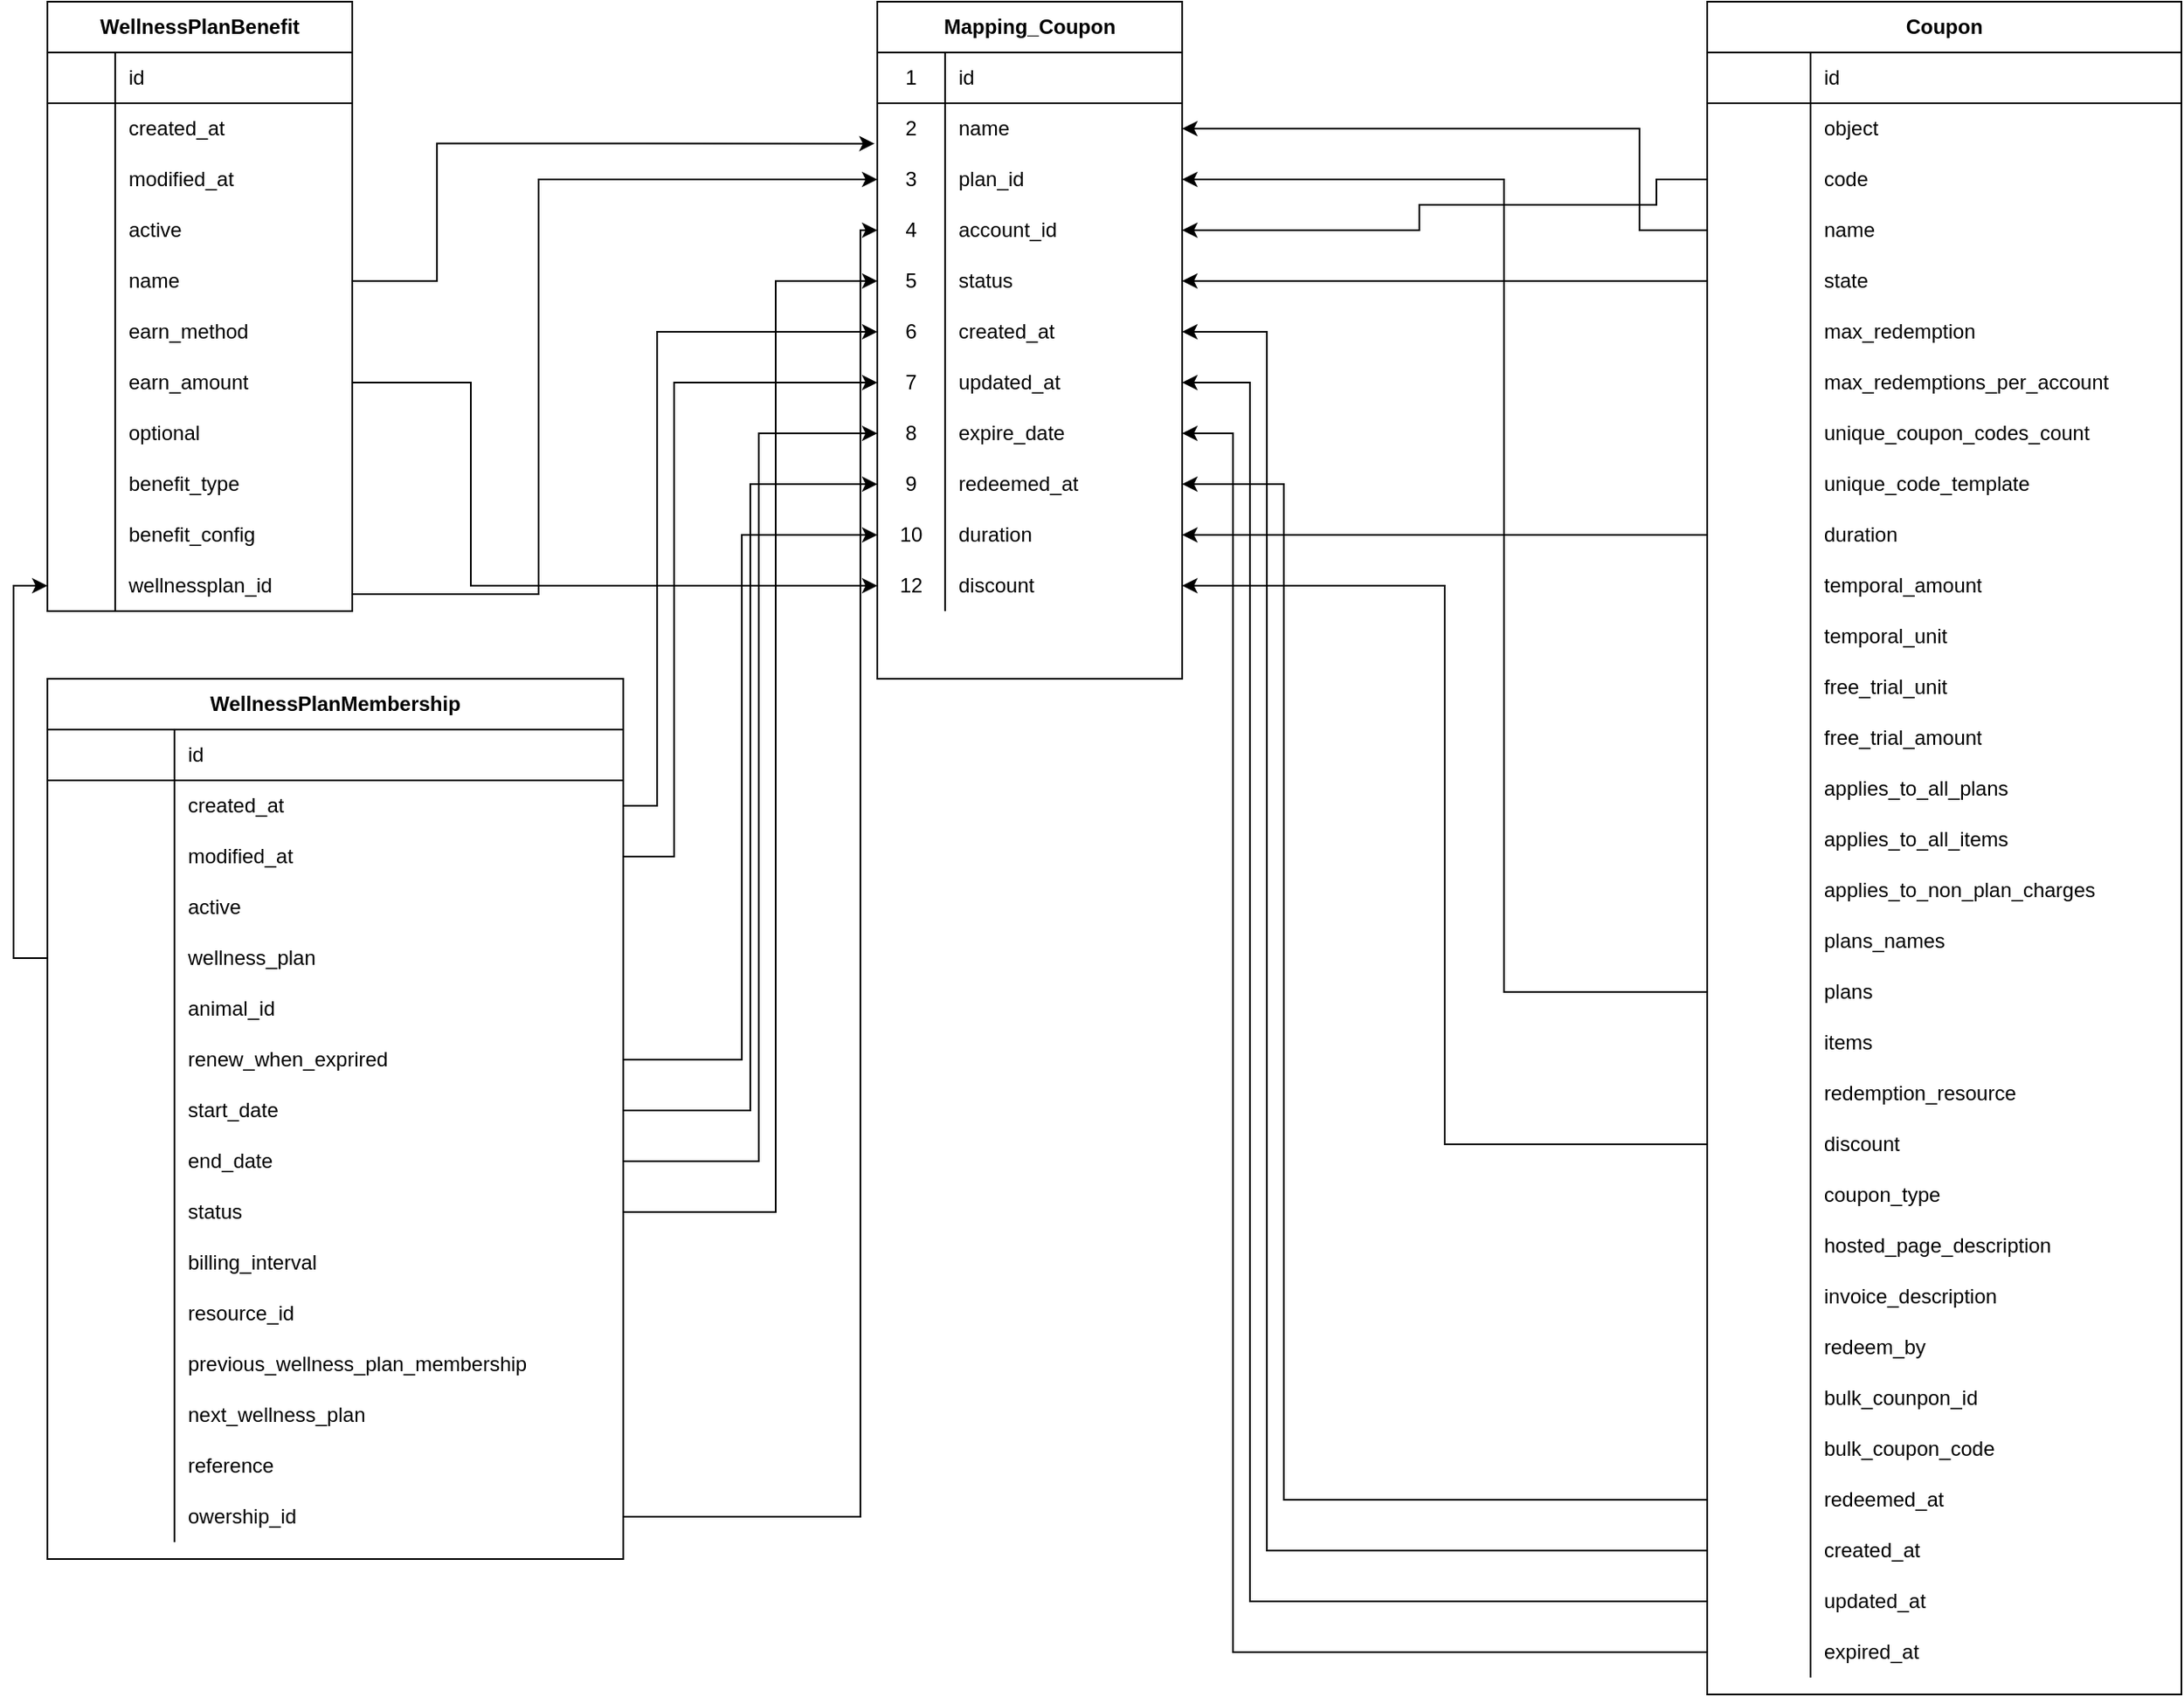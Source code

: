 <mxfile version="14.5.1" type="github">
  <diagram id="R2lEEEUBdFMjLlhIrx00" name="Page-1">
    <mxGraphModel dx="2753" dy="970" grid="1" gridSize="10" guides="1" tooltips="1" connect="1" arrows="1" fold="1" page="1" pageScale="1" pageWidth="850" pageHeight="1100" math="0" shadow="0" extFonts="Permanent Marker^https://fonts.googleapis.com/css?family=Permanent+Marker">
      <root>
        <mxCell id="0" />
        <mxCell id="1" parent="0" />
        <mxCell id="hMKmBgIzzNZ2vL4rIoQF-65" value="WellnessPlanBenefit" style="shape=table;html=1;whiteSpace=wrap;startSize=30;container=1;collapsible=0;childLayout=tableLayout;fixedRows=1;rowLines=0;fontStyle=1;align=center;" parent="1" vertex="1">
          <mxGeometry x="-140" y="40" width="180" height="360" as="geometry" />
        </mxCell>
        <mxCell id="hMKmBgIzzNZ2vL4rIoQF-66" value="" style="shape=partialRectangle;html=1;whiteSpace=wrap;collapsible=0;dropTarget=0;pointerEvents=0;fillColor=none;top=0;left=0;bottom=1;right=0;points=[[0,0.5],[1,0.5]];portConstraint=eastwest;" parent="hMKmBgIzzNZ2vL4rIoQF-65" vertex="1">
          <mxGeometry y="30" width="180" height="30" as="geometry" />
        </mxCell>
        <mxCell id="hMKmBgIzzNZ2vL4rIoQF-67" value="" style="shape=partialRectangle;html=1;whiteSpace=wrap;connectable=0;fillColor=none;top=0;left=0;bottom=0;right=0;overflow=hidden;" parent="hMKmBgIzzNZ2vL4rIoQF-66" vertex="1">
          <mxGeometry width="40" height="30" as="geometry" />
        </mxCell>
        <mxCell id="hMKmBgIzzNZ2vL4rIoQF-68" value="id" style="shape=partialRectangle;html=1;whiteSpace=wrap;connectable=0;fillColor=none;top=0;left=0;bottom=0;right=0;align=left;spacingLeft=6;overflow=hidden;" parent="hMKmBgIzzNZ2vL4rIoQF-66" vertex="1">
          <mxGeometry x="40" width="140" height="30" as="geometry" />
        </mxCell>
        <mxCell id="hMKmBgIzzNZ2vL4rIoQF-69" value="" style="shape=partialRectangle;html=1;whiteSpace=wrap;collapsible=0;dropTarget=0;pointerEvents=0;fillColor=none;top=0;left=0;bottom=0;right=0;points=[[0,0.5],[1,0.5]];portConstraint=eastwest;" parent="hMKmBgIzzNZ2vL4rIoQF-65" vertex="1">
          <mxGeometry y="60" width="180" height="30" as="geometry" />
        </mxCell>
        <mxCell id="hMKmBgIzzNZ2vL4rIoQF-70" value="" style="shape=partialRectangle;html=1;whiteSpace=wrap;connectable=0;fillColor=none;top=0;left=0;bottom=0;right=0;overflow=hidden;" parent="hMKmBgIzzNZ2vL4rIoQF-69" vertex="1">
          <mxGeometry width="40" height="30" as="geometry" />
        </mxCell>
        <mxCell id="hMKmBgIzzNZ2vL4rIoQF-71" value="created_at" style="shape=partialRectangle;html=1;whiteSpace=wrap;connectable=0;fillColor=none;top=0;left=0;bottom=0;right=0;align=left;spacingLeft=6;overflow=hidden;" parent="hMKmBgIzzNZ2vL4rIoQF-69" vertex="1">
          <mxGeometry x="40" width="140" height="30" as="geometry" />
        </mxCell>
        <mxCell id="hMKmBgIzzNZ2vL4rIoQF-72" value="" style="shape=partialRectangle;html=1;whiteSpace=wrap;collapsible=0;dropTarget=0;pointerEvents=0;fillColor=none;top=0;left=0;bottom=0;right=0;points=[[0,0.5],[1,0.5]];portConstraint=eastwest;" parent="hMKmBgIzzNZ2vL4rIoQF-65" vertex="1">
          <mxGeometry y="90" width="180" height="30" as="geometry" />
        </mxCell>
        <mxCell id="hMKmBgIzzNZ2vL4rIoQF-73" value="" style="shape=partialRectangle;html=1;whiteSpace=wrap;connectable=0;fillColor=none;top=0;left=0;bottom=0;right=0;overflow=hidden;" parent="hMKmBgIzzNZ2vL4rIoQF-72" vertex="1">
          <mxGeometry width="40" height="30" as="geometry" />
        </mxCell>
        <mxCell id="hMKmBgIzzNZ2vL4rIoQF-74" value="modified_at" style="shape=partialRectangle;html=1;whiteSpace=wrap;connectable=0;fillColor=none;top=0;left=0;bottom=0;right=0;align=left;spacingLeft=6;overflow=hidden;" parent="hMKmBgIzzNZ2vL4rIoQF-72" vertex="1">
          <mxGeometry x="40" width="140" height="30" as="geometry" />
        </mxCell>
        <mxCell id="hMKmBgIzzNZ2vL4rIoQF-75" value="" style="shape=partialRectangle;html=1;whiteSpace=wrap;collapsible=0;dropTarget=0;pointerEvents=0;fillColor=none;top=0;left=0;bottom=0;right=0;points=[[0,0.5],[1,0.5]];portConstraint=eastwest;" parent="hMKmBgIzzNZ2vL4rIoQF-65" vertex="1">
          <mxGeometry y="120" width="180" height="30" as="geometry" />
        </mxCell>
        <mxCell id="hMKmBgIzzNZ2vL4rIoQF-76" value="" style="shape=partialRectangle;html=1;whiteSpace=wrap;connectable=0;fillColor=none;top=0;left=0;bottom=0;right=0;overflow=hidden;" parent="hMKmBgIzzNZ2vL4rIoQF-75" vertex="1">
          <mxGeometry width="40" height="30" as="geometry" />
        </mxCell>
        <mxCell id="hMKmBgIzzNZ2vL4rIoQF-77" value="active" style="shape=partialRectangle;html=1;whiteSpace=wrap;connectable=0;fillColor=none;top=0;left=0;bottom=0;right=0;align=left;spacingLeft=6;overflow=hidden;" parent="hMKmBgIzzNZ2vL4rIoQF-75" vertex="1">
          <mxGeometry x="40" width="140" height="30" as="geometry" />
        </mxCell>
        <mxCell id="hMKmBgIzzNZ2vL4rIoQF-78" value="" style="shape=partialRectangle;html=1;whiteSpace=wrap;collapsible=0;dropTarget=0;pointerEvents=0;fillColor=none;top=0;left=0;bottom=0;right=0;points=[[0,0.5],[1,0.5]];portConstraint=eastwest;" parent="hMKmBgIzzNZ2vL4rIoQF-65" vertex="1">
          <mxGeometry y="150" width="180" height="30" as="geometry" />
        </mxCell>
        <mxCell id="hMKmBgIzzNZ2vL4rIoQF-79" value="" style="shape=partialRectangle;html=1;whiteSpace=wrap;connectable=0;fillColor=none;top=0;left=0;bottom=0;right=0;overflow=hidden;" parent="hMKmBgIzzNZ2vL4rIoQF-78" vertex="1">
          <mxGeometry width="40" height="30" as="geometry" />
        </mxCell>
        <mxCell id="hMKmBgIzzNZ2vL4rIoQF-80" value="name" style="shape=partialRectangle;html=1;whiteSpace=wrap;connectable=0;fillColor=none;top=0;left=0;bottom=0;right=0;align=left;spacingLeft=6;overflow=hidden;" parent="hMKmBgIzzNZ2vL4rIoQF-78" vertex="1">
          <mxGeometry x="40" width="140" height="30" as="geometry" />
        </mxCell>
        <mxCell id="hMKmBgIzzNZ2vL4rIoQF-81" value="" style="shape=partialRectangle;html=1;whiteSpace=wrap;collapsible=0;dropTarget=0;pointerEvents=0;fillColor=none;top=0;left=0;bottom=0;right=0;points=[[0,0.5],[1,0.5]];portConstraint=eastwest;" parent="hMKmBgIzzNZ2vL4rIoQF-65" vertex="1">
          <mxGeometry y="180" width="180" height="30" as="geometry" />
        </mxCell>
        <mxCell id="hMKmBgIzzNZ2vL4rIoQF-82" value="" style="shape=partialRectangle;html=1;whiteSpace=wrap;connectable=0;fillColor=none;top=0;left=0;bottom=0;right=0;overflow=hidden;" parent="hMKmBgIzzNZ2vL4rIoQF-81" vertex="1">
          <mxGeometry width="40" height="30" as="geometry" />
        </mxCell>
        <mxCell id="hMKmBgIzzNZ2vL4rIoQF-83" value="earn_method" style="shape=partialRectangle;html=1;whiteSpace=wrap;connectable=0;fillColor=none;top=0;left=0;bottom=0;right=0;align=left;spacingLeft=6;overflow=hidden;" parent="hMKmBgIzzNZ2vL4rIoQF-81" vertex="1">
          <mxGeometry x="40" width="140" height="30" as="geometry" />
        </mxCell>
        <mxCell id="hMKmBgIzzNZ2vL4rIoQF-84" value="" style="shape=partialRectangle;html=1;whiteSpace=wrap;collapsible=0;dropTarget=0;pointerEvents=0;fillColor=none;top=0;left=0;bottom=0;right=0;points=[[0,0.5],[1,0.5]];portConstraint=eastwest;" parent="hMKmBgIzzNZ2vL4rIoQF-65" vertex="1">
          <mxGeometry y="210" width="180" height="30" as="geometry" />
        </mxCell>
        <mxCell id="hMKmBgIzzNZ2vL4rIoQF-85" value="" style="shape=partialRectangle;html=1;whiteSpace=wrap;connectable=0;fillColor=none;top=0;left=0;bottom=0;right=0;overflow=hidden;" parent="hMKmBgIzzNZ2vL4rIoQF-84" vertex="1">
          <mxGeometry width="40" height="30" as="geometry" />
        </mxCell>
        <mxCell id="hMKmBgIzzNZ2vL4rIoQF-86" value="earn_amount" style="shape=partialRectangle;html=1;whiteSpace=wrap;connectable=0;fillColor=none;top=0;left=0;bottom=0;right=0;align=left;spacingLeft=6;overflow=hidden;" parent="hMKmBgIzzNZ2vL4rIoQF-84" vertex="1">
          <mxGeometry x="40" width="140" height="30" as="geometry" />
        </mxCell>
        <mxCell id="hMKmBgIzzNZ2vL4rIoQF-87" value="" style="shape=partialRectangle;html=1;whiteSpace=wrap;collapsible=0;dropTarget=0;pointerEvents=0;fillColor=none;top=0;left=0;bottom=0;right=0;points=[[0,0.5],[1,0.5]];portConstraint=eastwest;" parent="hMKmBgIzzNZ2vL4rIoQF-65" vertex="1">
          <mxGeometry y="240" width="180" height="30" as="geometry" />
        </mxCell>
        <mxCell id="hMKmBgIzzNZ2vL4rIoQF-88" value="" style="shape=partialRectangle;html=1;whiteSpace=wrap;connectable=0;fillColor=none;top=0;left=0;bottom=0;right=0;overflow=hidden;" parent="hMKmBgIzzNZ2vL4rIoQF-87" vertex="1">
          <mxGeometry width="40" height="30" as="geometry" />
        </mxCell>
        <mxCell id="hMKmBgIzzNZ2vL4rIoQF-89" value="optional" style="shape=partialRectangle;html=1;whiteSpace=wrap;connectable=0;fillColor=none;top=0;left=0;bottom=0;right=0;align=left;spacingLeft=6;overflow=hidden;" parent="hMKmBgIzzNZ2vL4rIoQF-87" vertex="1">
          <mxGeometry x="40" width="140" height="30" as="geometry" />
        </mxCell>
        <mxCell id="hMKmBgIzzNZ2vL4rIoQF-90" value="" style="shape=partialRectangle;html=1;whiteSpace=wrap;collapsible=0;dropTarget=0;pointerEvents=0;fillColor=none;top=0;left=0;bottom=0;right=0;points=[[0,0.5],[1,0.5]];portConstraint=eastwest;" parent="hMKmBgIzzNZ2vL4rIoQF-65" vertex="1">
          <mxGeometry y="270" width="180" height="30" as="geometry" />
        </mxCell>
        <mxCell id="hMKmBgIzzNZ2vL4rIoQF-91" value="" style="shape=partialRectangle;html=1;whiteSpace=wrap;connectable=0;fillColor=none;top=0;left=0;bottom=0;right=0;overflow=hidden;" parent="hMKmBgIzzNZ2vL4rIoQF-90" vertex="1">
          <mxGeometry width="40" height="30" as="geometry" />
        </mxCell>
        <mxCell id="hMKmBgIzzNZ2vL4rIoQF-92" value="benefit_type" style="shape=partialRectangle;html=1;whiteSpace=wrap;connectable=0;fillColor=none;top=0;left=0;bottom=0;right=0;align=left;spacingLeft=6;overflow=hidden;" parent="hMKmBgIzzNZ2vL4rIoQF-90" vertex="1">
          <mxGeometry x="40" width="140" height="30" as="geometry" />
        </mxCell>
        <mxCell id="hMKmBgIzzNZ2vL4rIoQF-178" value="" style="shape=partialRectangle;html=1;whiteSpace=wrap;collapsible=0;dropTarget=0;pointerEvents=0;fillColor=none;top=0;left=0;bottom=0;right=0;points=[[0,0.5],[1,0.5]];portConstraint=eastwest;" parent="hMKmBgIzzNZ2vL4rIoQF-65" vertex="1">
          <mxGeometry y="300" width="180" height="30" as="geometry" />
        </mxCell>
        <mxCell id="hMKmBgIzzNZ2vL4rIoQF-179" value="" style="shape=partialRectangle;html=1;whiteSpace=wrap;connectable=0;fillColor=none;top=0;left=0;bottom=0;right=0;overflow=hidden;" parent="hMKmBgIzzNZ2vL4rIoQF-178" vertex="1">
          <mxGeometry width="40" height="30" as="geometry" />
        </mxCell>
        <mxCell id="hMKmBgIzzNZ2vL4rIoQF-180" value="benefit_config" style="shape=partialRectangle;html=1;whiteSpace=wrap;connectable=0;fillColor=none;top=0;left=0;bottom=0;right=0;align=left;spacingLeft=6;overflow=hidden;" parent="hMKmBgIzzNZ2vL4rIoQF-178" vertex="1">
          <mxGeometry x="40" width="140" height="30" as="geometry" />
        </mxCell>
        <mxCell id="hMKmBgIzzNZ2vL4rIoQF-181" value="" style="shape=partialRectangle;html=1;whiteSpace=wrap;collapsible=0;dropTarget=0;pointerEvents=0;fillColor=none;top=0;left=0;bottom=0;right=0;points=[[0,0.5],[1,0.5]];portConstraint=eastwest;" parent="hMKmBgIzzNZ2vL4rIoQF-65" vertex="1">
          <mxGeometry y="330" width="180" height="30" as="geometry" />
        </mxCell>
        <mxCell id="hMKmBgIzzNZ2vL4rIoQF-182" value="" style="shape=partialRectangle;html=1;whiteSpace=wrap;connectable=0;fillColor=none;top=0;left=0;bottom=0;right=0;overflow=hidden;" parent="hMKmBgIzzNZ2vL4rIoQF-181" vertex="1">
          <mxGeometry width="40" height="30" as="geometry" />
        </mxCell>
        <mxCell id="hMKmBgIzzNZ2vL4rIoQF-183" value="wellnessplan_id" style="shape=partialRectangle;html=1;whiteSpace=wrap;connectable=0;fillColor=none;top=0;left=0;bottom=0;right=0;align=left;spacingLeft=6;overflow=hidden;" parent="hMKmBgIzzNZ2vL4rIoQF-181" vertex="1">
          <mxGeometry x="40" width="140" height="30" as="geometry" />
        </mxCell>
        <mxCell id="hMKmBgIzzNZ2vL4rIoQF-378" style="edgeStyle=orthogonalEdgeStyle;rounded=0;orthogonalLoop=1;jettySize=auto;html=1;exitX=1;exitY=0.5;exitDx=0;exitDy=0;" parent="hMKmBgIzzNZ2vL4rIoQF-65" source="hMKmBgIzzNZ2vL4rIoQF-69" target="hMKmBgIzzNZ2vL4rIoQF-69" edge="1">
          <mxGeometry relative="1" as="geometry" />
        </mxCell>
        <mxCell id="hMKmBgIzzNZ2vL4rIoQF-217" value="WellnessPlanMembership" style="shape=table;html=1;whiteSpace=wrap;startSize=30;container=1;collapsible=0;childLayout=tableLayout;fixedRows=1;rowLines=0;fontStyle=1;align=center;" parent="1" vertex="1">
          <mxGeometry x="-140" y="440" width="340" height="520" as="geometry" />
        </mxCell>
        <mxCell id="hMKmBgIzzNZ2vL4rIoQF-218" value="" style="shape=partialRectangle;html=1;whiteSpace=wrap;collapsible=0;dropTarget=0;pointerEvents=0;fillColor=none;top=0;left=0;bottom=1;right=0;points=[[0,0.5],[1,0.5]];portConstraint=eastwest;" parent="hMKmBgIzzNZ2vL4rIoQF-217" vertex="1">
          <mxGeometry y="30" width="340" height="30" as="geometry" />
        </mxCell>
        <mxCell id="hMKmBgIzzNZ2vL4rIoQF-219" value="" style="shape=partialRectangle;html=1;whiteSpace=wrap;connectable=0;fillColor=none;top=0;left=0;bottom=0;right=0;overflow=hidden;" parent="hMKmBgIzzNZ2vL4rIoQF-218" vertex="1">
          <mxGeometry width="75" height="30" as="geometry" />
        </mxCell>
        <mxCell id="hMKmBgIzzNZ2vL4rIoQF-220" value="id" style="shape=partialRectangle;html=1;whiteSpace=wrap;connectable=0;fillColor=none;top=0;left=0;bottom=0;right=0;align=left;spacingLeft=6;overflow=hidden;" parent="hMKmBgIzzNZ2vL4rIoQF-218" vertex="1">
          <mxGeometry x="75" width="265" height="30" as="geometry" />
        </mxCell>
        <mxCell id="hMKmBgIzzNZ2vL4rIoQF-221" value="" style="shape=partialRectangle;html=1;whiteSpace=wrap;collapsible=0;dropTarget=0;pointerEvents=0;fillColor=none;top=0;left=0;bottom=0;right=0;points=[[0,0.5],[1,0.5]];portConstraint=eastwest;" parent="hMKmBgIzzNZ2vL4rIoQF-217" vertex="1">
          <mxGeometry y="60" width="340" height="30" as="geometry" />
        </mxCell>
        <mxCell id="hMKmBgIzzNZ2vL4rIoQF-222" value="" style="shape=partialRectangle;html=1;whiteSpace=wrap;connectable=0;fillColor=none;top=0;left=0;bottom=0;right=0;overflow=hidden;" parent="hMKmBgIzzNZ2vL4rIoQF-221" vertex="1">
          <mxGeometry width="75" height="30" as="geometry" />
        </mxCell>
        <mxCell id="hMKmBgIzzNZ2vL4rIoQF-223" value="created_at" style="shape=partialRectangle;html=1;whiteSpace=wrap;connectable=0;fillColor=none;top=0;left=0;bottom=0;right=0;align=left;spacingLeft=6;overflow=hidden;" parent="hMKmBgIzzNZ2vL4rIoQF-221" vertex="1">
          <mxGeometry x="75" width="265" height="30" as="geometry" />
        </mxCell>
        <mxCell id="hMKmBgIzzNZ2vL4rIoQF-224" value="" style="shape=partialRectangle;html=1;whiteSpace=wrap;collapsible=0;dropTarget=0;pointerEvents=0;fillColor=none;top=0;left=0;bottom=0;right=0;points=[[0,0.5],[1,0.5]];portConstraint=eastwest;" parent="hMKmBgIzzNZ2vL4rIoQF-217" vertex="1">
          <mxGeometry y="90" width="340" height="30" as="geometry" />
        </mxCell>
        <mxCell id="hMKmBgIzzNZ2vL4rIoQF-225" value="" style="shape=partialRectangle;html=1;whiteSpace=wrap;connectable=0;fillColor=none;top=0;left=0;bottom=0;right=0;overflow=hidden;" parent="hMKmBgIzzNZ2vL4rIoQF-224" vertex="1">
          <mxGeometry width="75" height="30" as="geometry" />
        </mxCell>
        <mxCell id="hMKmBgIzzNZ2vL4rIoQF-226" value="modified_at" style="shape=partialRectangle;html=1;whiteSpace=wrap;connectable=0;fillColor=none;top=0;left=0;bottom=0;right=0;align=left;spacingLeft=6;overflow=hidden;" parent="hMKmBgIzzNZ2vL4rIoQF-224" vertex="1">
          <mxGeometry x="75" width="265" height="30" as="geometry" />
        </mxCell>
        <mxCell id="hMKmBgIzzNZ2vL4rIoQF-227" value="" style="shape=partialRectangle;html=1;whiteSpace=wrap;collapsible=0;dropTarget=0;pointerEvents=0;fillColor=none;top=0;left=0;bottom=0;right=0;points=[[0,0.5],[1,0.5]];portConstraint=eastwest;" parent="hMKmBgIzzNZ2vL4rIoQF-217" vertex="1">
          <mxGeometry y="120" width="340" height="30" as="geometry" />
        </mxCell>
        <mxCell id="hMKmBgIzzNZ2vL4rIoQF-228" value="" style="shape=partialRectangle;html=1;whiteSpace=wrap;connectable=0;fillColor=none;top=0;left=0;bottom=0;right=0;overflow=hidden;" parent="hMKmBgIzzNZ2vL4rIoQF-227" vertex="1">
          <mxGeometry width="75" height="30" as="geometry" />
        </mxCell>
        <mxCell id="hMKmBgIzzNZ2vL4rIoQF-229" value="active" style="shape=partialRectangle;html=1;whiteSpace=wrap;connectable=0;fillColor=none;top=0;left=0;bottom=0;right=0;align=left;spacingLeft=6;overflow=hidden;" parent="hMKmBgIzzNZ2vL4rIoQF-227" vertex="1">
          <mxGeometry x="75" width="265" height="30" as="geometry" />
        </mxCell>
        <mxCell id="hMKmBgIzzNZ2vL4rIoQF-230" value="" style="shape=partialRectangle;html=1;whiteSpace=wrap;collapsible=0;dropTarget=0;pointerEvents=0;fillColor=none;top=0;left=0;bottom=0;right=0;points=[[0,0.5],[1,0.5]];portConstraint=eastwest;" parent="hMKmBgIzzNZ2vL4rIoQF-217" vertex="1">
          <mxGeometry y="150" width="340" height="30" as="geometry" />
        </mxCell>
        <mxCell id="hMKmBgIzzNZ2vL4rIoQF-231" value="" style="shape=partialRectangle;html=1;whiteSpace=wrap;connectable=0;fillColor=none;top=0;left=0;bottom=0;right=0;overflow=hidden;" parent="hMKmBgIzzNZ2vL4rIoQF-230" vertex="1">
          <mxGeometry width="75" height="30" as="geometry" />
        </mxCell>
        <mxCell id="hMKmBgIzzNZ2vL4rIoQF-232" value="wellness_plan" style="shape=partialRectangle;html=1;whiteSpace=wrap;connectable=0;fillColor=none;top=0;left=0;bottom=0;right=0;align=left;spacingLeft=6;overflow=hidden;" parent="hMKmBgIzzNZ2vL4rIoQF-230" vertex="1">
          <mxGeometry x="75" width="265" height="30" as="geometry" />
        </mxCell>
        <mxCell id="hMKmBgIzzNZ2vL4rIoQF-233" value="" style="shape=partialRectangle;html=1;whiteSpace=wrap;collapsible=0;dropTarget=0;pointerEvents=0;fillColor=none;top=0;left=0;bottom=0;right=0;points=[[0,0.5],[1,0.5]];portConstraint=eastwest;" parent="hMKmBgIzzNZ2vL4rIoQF-217" vertex="1">
          <mxGeometry y="180" width="340" height="30" as="geometry" />
        </mxCell>
        <mxCell id="hMKmBgIzzNZ2vL4rIoQF-234" value="" style="shape=partialRectangle;html=1;whiteSpace=wrap;connectable=0;fillColor=none;top=0;left=0;bottom=0;right=0;overflow=hidden;" parent="hMKmBgIzzNZ2vL4rIoQF-233" vertex="1">
          <mxGeometry width="75" height="30" as="geometry" />
        </mxCell>
        <mxCell id="hMKmBgIzzNZ2vL4rIoQF-235" value="animal_id" style="shape=partialRectangle;html=1;whiteSpace=wrap;connectable=0;fillColor=none;top=0;left=0;bottom=0;right=0;align=left;spacingLeft=6;overflow=hidden;" parent="hMKmBgIzzNZ2vL4rIoQF-233" vertex="1">
          <mxGeometry x="75" width="265" height="30" as="geometry" />
        </mxCell>
        <mxCell id="hMKmBgIzzNZ2vL4rIoQF-236" value="" style="shape=partialRectangle;html=1;whiteSpace=wrap;collapsible=0;dropTarget=0;pointerEvents=0;fillColor=none;top=0;left=0;bottom=0;right=0;points=[[0,0.5],[1,0.5]];portConstraint=eastwest;" parent="hMKmBgIzzNZ2vL4rIoQF-217" vertex="1">
          <mxGeometry y="210" width="340" height="30" as="geometry" />
        </mxCell>
        <mxCell id="hMKmBgIzzNZ2vL4rIoQF-237" value="" style="shape=partialRectangle;html=1;whiteSpace=wrap;connectable=0;fillColor=none;top=0;left=0;bottom=0;right=0;overflow=hidden;" parent="hMKmBgIzzNZ2vL4rIoQF-236" vertex="1">
          <mxGeometry width="75" height="30" as="geometry" />
        </mxCell>
        <mxCell id="hMKmBgIzzNZ2vL4rIoQF-238" value="renew_when_exprired" style="shape=partialRectangle;html=1;whiteSpace=wrap;connectable=0;fillColor=none;top=0;left=0;bottom=0;right=0;align=left;spacingLeft=6;overflow=hidden;" parent="hMKmBgIzzNZ2vL4rIoQF-236" vertex="1">
          <mxGeometry x="75" width="265" height="30" as="geometry" />
        </mxCell>
        <mxCell id="hMKmBgIzzNZ2vL4rIoQF-239" value="" style="shape=partialRectangle;html=1;whiteSpace=wrap;collapsible=0;dropTarget=0;pointerEvents=0;fillColor=none;top=0;left=0;bottom=0;right=0;points=[[0,0.5],[1,0.5]];portConstraint=eastwest;" parent="hMKmBgIzzNZ2vL4rIoQF-217" vertex="1">
          <mxGeometry y="240" width="340" height="30" as="geometry" />
        </mxCell>
        <mxCell id="hMKmBgIzzNZ2vL4rIoQF-240" value="" style="shape=partialRectangle;html=1;whiteSpace=wrap;connectable=0;fillColor=none;top=0;left=0;bottom=0;right=0;overflow=hidden;" parent="hMKmBgIzzNZ2vL4rIoQF-239" vertex="1">
          <mxGeometry width="75" height="30" as="geometry" />
        </mxCell>
        <mxCell id="hMKmBgIzzNZ2vL4rIoQF-241" value="start_date" style="shape=partialRectangle;html=1;whiteSpace=wrap;connectable=0;fillColor=none;top=0;left=0;bottom=0;right=0;align=left;spacingLeft=6;overflow=hidden;" parent="hMKmBgIzzNZ2vL4rIoQF-239" vertex="1">
          <mxGeometry x="75" width="265" height="30" as="geometry" />
        </mxCell>
        <mxCell id="hMKmBgIzzNZ2vL4rIoQF-242" value="" style="shape=partialRectangle;html=1;whiteSpace=wrap;collapsible=0;dropTarget=0;pointerEvents=0;fillColor=none;top=0;left=0;bottom=0;right=0;points=[[0,0.5],[1,0.5]];portConstraint=eastwest;" parent="hMKmBgIzzNZ2vL4rIoQF-217" vertex="1">
          <mxGeometry y="270" width="340" height="30" as="geometry" />
        </mxCell>
        <mxCell id="hMKmBgIzzNZ2vL4rIoQF-243" value="" style="shape=partialRectangle;html=1;whiteSpace=wrap;connectable=0;fillColor=none;top=0;left=0;bottom=0;right=0;overflow=hidden;" parent="hMKmBgIzzNZ2vL4rIoQF-242" vertex="1">
          <mxGeometry width="75" height="30" as="geometry" />
        </mxCell>
        <mxCell id="hMKmBgIzzNZ2vL4rIoQF-244" value="end_date" style="shape=partialRectangle;html=1;whiteSpace=wrap;connectable=0;fillColor=none;top=0;left=0;bottom=0;right=0;align=left;spacingLeft=6;overflow=hidden;" parent="hMKmBgIzzNZ2vL4rIoQF-242" vertex="1">
          <mxGeometry x="75" width="265" height="30" as="geometry" />
        </mxCell>
        <mxCell id="hMKmBgIzzNZ2vL4rIoQF-245" value="" style="shape=partialRectangle;html=1;whiteSpace=wrap;collapsible=0;dropTarget=0;pointerEvents=0;fillColor=none;top=0;left=0;bottom=0;right=0;points=[[0,0.5],[1,0.5]];portConstraint=eastwest;" parent="hMKmBgIzzNZ2vL4rIoQF-217" vertex="1">
          <mxGeometry y="300" width="340" height="30" as="geometry" />
        </mxCell>
        <mxCell id="hMKmBgIzzNZ2vL4rIoQF-246" value="" style="shape=partialRectangle;html=1;whiteSpace=wrap;connectable=0;fillColor=none;top=0;left=0;bottom=0;right=0;overflow=hidden;" parent="hMKmBgIzzNZ2vL4rIoQF-245" vertex="1">
          <mxGeometry width="75" height="30" as="geometry" />
        </mxCell>
        <mxCell id="hMKmBgIzzNZ2vL4rIoQF-247" value="status" style="shape=partialRectangle;html=1;whiteSpace=wrap;connectable=0;fillColor=none;top=0;left=0;bottom=0;right=0;align=left;spacingLeft=6;overflow=hidden;" parent="hMKmBgIzzNZ2vL4rIoQF-245" vertex="1">
          <mxGeometry x="75" width="265" height="30" as="geometry" />
        </mxCell>
        <mxCell id="hMKmBgIzzNZ2vL4rIoQF-248" value="" style="shape=partialRectangle;html=1;whiteSpace=wrap;collapsible=0;dropTarget=0;pointerEvents=0;fillColor=none;top=0;left=0;bottom=0;right=0;points=[[0,0.5],[1,0.5]];portConstraint=eastwest;" parent="hMKmBgIzzNZ2vL4rIoQF-217" vertex="1">
          <mxGeometry y="330" width="340" height="30" as="geometry" />
        </mxCell>
        <mxCell id="hMKmBgIzzNZ2vL4rIoQF-249" value="" style="shape=partialRectangle;html=1;whiteSpace=wrap;connectable=0;fillColor=none;top=0;left=0;bottom=0;right=0;overflow=hidden;" parent="hMKmBgIzzNZ2vL4rIoQF-248" vertex="1">
          <mxGeometry width="75" height="30" as="geometry" />
        </mxCell>
        <mxCell id="hMKmBgIzzNZ2vL4rIoQF-250" value="billing_interval" style="shape=partialRectangle;html=1;whiteSpace=wrap;connectable=0;fillColor=none;top=0;left=0;bottom=0;right=0;align=left;spacingLeft=6;overflow=hidden;" parent="hMKmBgIzzNZ2vL4rIoQF-248" vertex="1">
          <mxGeometry x="75" width="265" height="30" as="geometry" />
        </mxCell>
        <mxCell id="hMKmBgIzzNZ2vL4rIoQF-253" value="" style="shape=partialRectangle;html=1;whiteSpace=wrap;collapsible=0;dropTarget=0;pointerEvents=0;fillColor=none;top=0;left=0;bottom=0;right=0;points=[[0,0.5],[1,0.5]];portConstraint=eastwest;" parent="hMKmBgIzzNZ2vL4rIoQF-217" vertex="1">
          <mxGeometry y="360" width="340" height="30" as="geometry" />
        </mxCell>
        <mxCell id="hMKmBgIzzNZ2vL4rIoQF-254" value="" style="shape=partialRectangle;html=1;whiteSpace=wrap;connectable=0;fillColor=none;top=0;left=0;bottom=0;right=0;overflow=hidden;" parent="hMKmBgIzzNZ2vL4rIoQF-253" vertex="1">
          <mxGeometry width="75" height="30" as="geometry" />
        </mxCell>
        <mxCell id="hMKmBgIzzNZ2vL4rIoQF-255" value="resource_id" style="shape=partialRectangle;html=1;whiteSpace=wrap;connectable=0;fillColor=none;top=0;left=0;bottom=0;right=0;align=left;spacingLeft=6;overflow=hidden;" parent="hMKmBgIzzNZ2vL4rIoQF-253" vertex="1">
          <mxGeometry x="75" width="265" height="30" as="geometry" />
        </mxCell>
        <mxCell id="hMKmBgIzzNZ2vL4rIoQF-256" value="" style="shape=partialRectangle;html=1;whiteSpace=wrap;collapsible=0;dropTarget=0;pointerEvents=0;fillColor=none;top=0;left=0;bottom=0;right=0;points=[[0,0.5],[1,0.5]];portConstraint=eastwest;" parent="hMKmBgIzzNZ2vL4rIoQF-217" vertex="1">
          <mxGeometry y="390" width="340" height="30" as="geometry" />
        </mxCell>
        <mxCell id="hMKmBgIzzNZ2vL4rIoQF-257" value="" style="shape=partialRectangle;html=1;whiteSpace=wrap;connectable=0;fillColor=none;top=0;left=0;bottom=0;right=0;overflow=hidden;" parent="hMKmBgIzzNZ2vL4rIoQF-256" vertex="1">
          <mxGeometry width="75" height="30" as="geometry" />
        </mxCell>
        <mxCell id="hMKmBgIzzNZ2vL4rIoQF-258" value="previous_wellness_plan_membership" style="shape=partialRectangle;html=1;whiteSpace=wrap;connectable=0;fillColor=none;top=0;left=0;bottom=0;right=0;align=left;spacingLeft=6;overflow=hidden;" parent="hMKmBgIzzNZ2vL4rIoQF-256" vertex="1">
          <mxGeometry x="75" width="265" height="30" as="geometry" />
        </mxCell>
        <mxCell id="hMKmBgIzzNZ2vL4rIoQF-259" value="" style="shape=partialRectangle;html=1;whiteSpace=wrap;collapsible=0;dropTarget=0;pointerEvents=0;fillColor=none;top=0;left=0;bottom=0;right=0;points=[[0,0.5],[1,0.5]];portConstraint=eastwest;" parent="hMKmBgIzzNZ2vL4rIoQF-217" vertex="1">
          <mxGeometry y="420" width="340" height="30" as="geometry" />
        </mxCell>
        <mxCell id="hMKmBgIzzNZ2vL4rIoQF-260" value="" style="shape=partialRectangle;html=1;whiteSpace=wrap;connectable=0;fillColor=none;top=0;left=0;bottom=0;right=0;overflow=hidden;" parent="hMKmBgIzzNZ2vL4rIoQF-259" vertex="1">
          <mxGeometry width="75" height="30" as="geometry" />
        </mxCell>
        <mxCell id="hMKmBgIzzNZ2vL4rIoQF-261" value="next_wellness_plan" style="shape=partialRectangle;html=1;whiteSpace=wrap;connectable=0;fillColor=none;top=0;left=0;bottom=0;right=0;align=left;spacingLeft=6;overflow=hidden;" parent="hMKmBgIzzNZ2vL4rIoQF-259" vertex="1">
          <mxGeometry x="75" width="265" height="30" as="geometry" />
        </mxCell>
        <mxCell id="hMKmBgIzzNZ2vL4rIoQF-262" value="" style="shape=partialRectangle;html=1;whiteSpace=wrap;collapsible=0;dropTarget=0;pointerEvents=0;fillColor=none;top=0;left=0;bottom=0;right=0;points=[[0,0.5],[1,0.5]];portConstraint=eastwest;" parent="hMKmBgIzzNZ2vL4rIoQF-217" vertex="1">
          <mxGeometry y="450" width="340" height="30" as="geometry" />
        </mxCell>
        <mxCell id="hMKmBgIzzNZ2vL4rIoQF-263" value="" style="shape=partialRectangle;html=1;whiteSpace=wrap;connectable=0;fillColor=none;top=0;left=0;bottom=0;right=0;overflow=hidden;" parent="hMKmBgIzzNZ2vL4rIoQF-262" vertex="1">
          <mxGeometry width="75" height="30" as="geometry" />
        </mxCell>
        <mxCell id="hMKmBgIzzNZ2vL4rIoQF-264" value="reference" style="shape=partialRectangle;html=1;whiteSpace=wrap;connectable=0;fillColor=none;top=0;left=0;bottom=0;right=0;align=left;spacingLeft=6;overflow=hidden;" parent="hMKmBgIzzNZ2vL4rIoQF-262" vertex="1">
          <mxGeometry x="75" width="265" height="30" as="geometry" />
        </mxCell>
        <mxCell id="hMKmBgIzzNZ2vL4rIoQF-265" value="" style="shape=partialRectangle;html=1;whiteSpace=wrap;collapsible=0;dropTarget=0;pointerEvents=0;fillColor=none;top=0;left=0;bottom=0;right=0;points=[[0,0.5],[1,0.5]];portConstraint=eastwest;" parent="hMKmBgIzzNZ2vL4rIoQF-217" vertex="1">
          <mxGeometry y="480" width="340" height="30" as="geometry" />
        </mxCell>
        <mxCell id="hMKmBgIzzNZ2vL4rIoQF-266" value="" style="shape=partialRectangle;html=1;whiteSpace=wrap;connectable=0;fillColor=none;top=0;left=0;bottom=0;right=0;overflow=hidden;" parent="hMKmBgIzzNZ2vL4rIoQF-265" vertex="1">
          <mxGeometry width="75" height="30" as="geometry" />
        </mxCell>
        <mxCell id="hMKmBgIzzNZ2vL4rIoQF-267" value="owership_id" style="shape=partialRectangle;html=1;whiteSpace=wrap;connectable=0;fillColor=none;top=0;left=0;bottom=0;right=0;align=left;spacingLeft=6;overflow=hidden;" parent="hMKmBgIzzNZ2vL4rIoQF-265" vertex="1">
          <mxGeometry x="75" width="265" height="30" as="geometry" />
        </mxCell>
        <mxCell id="hMKmBgIzzNZ2vL4rIoQF-268" value="Coupon" style="shape=table;html=1;whiteSpace=wrap;startSize=30;container=1;collapsible=0;childLayout=tableLayout;fixedRows=1;rowLines=0;fontStyle=1;align=center;" parent="1" vertex="1">
          <mxGeometry x="840" y="40" width="280" height="1000" as="geometry" />
        </mxCell>
        <mxCell id="hMKmBgIzzNZ2vL4rIoQF-269" value="" style="shape=partialRectangle;html=1;whiteSpace=wrap;collapsible=0;dropTarget=0;pointerEvents=0;fillColor=none;top=0;left=0;bottom=1;right=0;points=[[0,0.5],[1,0.5]];portConstraint=eastwest;" parent="hMKmBgIzzNZ2vL4rIoQF-268" vertex="1">
          <mxGeometry y="30" width="280" height="30" as="geometry" />
        </mxCell>
        <mxCell id="hMKmBgIzzNZ2vL4rIoQF-270" value="" style="shape=partialRectangle;html=1;whiteSpace=wrap;connectable=0;fillColor=none;top=0;left=0;bottom=0;right=0;overflow=hidden;" parent="hMKmBgIzzNZ2vL4rIoQF-269" vertex="1">
          <mxGeometry width="61" height="30" as="geometry" />
        </mxCell>
        <mxCell id="hMKmBgIzzNZ2vL4rIoQF-271" value="id" style="shape=partialRectangle;html=1;whiteSpace=wrap;connectable=0;fillColor=none;top=0;left=0;bottom=0;right=0;align=left;spacingLeft=6;overflow=hidden;" parent="hMKmBgIzzNZ2vL4rIoQF-269" vertex="1">
          <mxGeometry x="61" width="219" height="30" as="geometry" />
        </mxCell>
        <mxCell id="hMKmBgIzzNZ2vL4rIoQF-272" value="" style="shape=partialRectangle;html=1;whiteSpace=wrap;collapsible=0;dropTarget=0;pointerEvents=0;fillColor=none;top=0;left=0;bottom=0;right=0;points=[[0,0.5],[1,0.5]];portConstraint=eastwest;" parent="hMKmBgIzzNZ2vL4rIoQF-268" vertex="1">
          <mxGeometry y="60" width="280" height="30" as="geometry" />
        </mxCell>
        <mxCell id="hMKmBgIzzNZ2vL4rIoQF-273" value="" style="shape=partialRectangle;html=1;whiteSpace=wrap;connectable=0;fillColor=none;top=0;left=0;bottom=0;right=0;overflow=hidden;" parent="hMKmBgIzzNZ2vL4rIoQF-272" vertex="1">
          <mxGeometry width="61" height="30" as="geometry" />
        </mxCell>
        <mxCell id="hMKmBgIzzNZ2vL4rIoQF-274" value="object" style="shape=partialRectangle;html=1;whiteSpace=wrap;connectable=0;fillColor=none;top=0;left=0;bottom=0;right=0;align=left;spacingLeft=6;overflow=hidden;" parent="hMKmBgIzzNZ2vL4rIoQF-272" vertex="1">
          <mxGeometry x="61" width="219" height="30" as="geometry" />
        </mxCell>
        <mxCell id="hMKmBgIzzNZ2vL4rIoQF-275" value="" style="shape=partialRectangle;html=1;whiteSpace=wrap;collapsible=0;dropTarget=0;pointerEvents=0;fillColor=none;top=0;left=0;bottom=0;right=0;points=[[0,0.5],[1,0.5]];portConstraint=eastwest;" parent="hMKmBgIzzNZ2vL4rIoQF-268" vertex="1">
          <mxGeometry y="90" width="280" height="30" as="geometry" />
        </mxCell>
        <mxCell id="hMKmBgIzzNZ2vL4rIoQF-276" value="" style="shape=partialRectangle;html=1;whiteSpace=wrap;connectable=0;fillColor=none;top=0;left=0;bottom=0;right=0;overflow=hidden;" parent="hMKmBgIzzNZ2vL4rIoQF-275" vertex="1">
          <mxGeometry width="61" height="30" as="geometry" />
        </mxCell>
        <mxCell id="hMKmBgIzzNZ2vL4rIoQF-277" value="code" style="shape=partialRectangle;html=1;whiteSpace=wrap;connectable=0;fillColor=none;top=0;left=0;bottom=0;right=0;align=left;spacingLeft=6;overflow=hidden;" parent="hMKmBgIzzNZ2vL4rIoQF-275" vertex="1">
          <mxGeometry x="61" width="219" height="30" as="geometry" />
        </mxCell>
        <mxCell id="hMKmBgIzzNZ2vL4rIoQF-278" value="" style="shape=partialRectangle;html=1;whiteSpace=wrap;collapsible=0;dropTarget=0;pointerEvents=0;fillColor=none;top=0;left=0;bottom=0;right=0;points=[[0,0.5],[1,0.5]];portConstraint=eastwest;" parent="hMKmBgIzzNZ2vL4rIoQF-268" vertex="1">
          <mxGeometry y="120" width="280" height="30" as="geometry" />
        </mxCell>
        <mxCell id="hMKmBgIzzNZ2vL4rIoQF-279" value="" style="shape=partialRectangle;html=1;whiteSpace=wrap;connectable=0;fillColor=none;top=0;left=0;bottom=0;right=0;overflow=hidden;" parent="hMKmBgIzzNZ2vL4rIoQF-278" vertex="1">
          <mxGeometry width="61" height="30" as="geometry" />
        </mxCell>
        <mxCell id="hMKmBgIzzNZ2vL4rIoQF-280" value="name" style="shape=partialRectangle;html=1;whiteSpace=wrap;connectable=0;fillColor=none;top=0;left=0;bottom=0;right=0;align=left;spacingLeft=6;overflow=hidden;" parent="hMKmBgIzzNZ2vL4rIoQF-278" vertex="1">
          <mxGeometry x="61" width="219" height="30" as="geometry" />
        </mxCell>
        <mxCell id="hMKmBgIzzNZ2vL4rIoQF-281" value="" style="shape=partialRectangle;html=1;whiteSpace=wrap;collapsible=0;dropTarget=0;pointerEvents=0;fillColor=none;top=0;left=0;bottom=0;right=0;points=[[0,0.5],[1,0.5]];portConstraint=eastwest;" parent="hMKmBgIzzNZ2vL4rIoQF-268" vertex="1">
          <mxGeometry y="150" width="280" height="30" as="geometry" />
        </mxCell>
        <mxCell id="hMKmBgIzzNZ2vL4rIoQF-282" value="" style="shape=partialRectangle;html=1;whiteSpace=wrap;connectable=0;fillColor=none;top=0;left=0;bottom=0;right=0;overflow=hidden;" parent="hMKmBgIzzNZ2vL4rIoQF-281" vertex="1">
          <mxGeometry width="61" height="30" as="geometry" />
        </mxCell>
        <mxCell id="hMKmBgIzzNZ2vL4rIoQF-283" value="state" style="shape=partialRectangle;html=1;whiteSpace=wrap;connectable=0;fillColor=none;top=0;left=0;bottom=0;right=0;align=left;spacingLeft=6;overflow=hidden;" parent="hMKmBgIzzNZ2vL4rIoQF-281" vertex="1">
          <mxGeometry x="61" width="219" height="30" as="geometry" />
        </mxCell>
        <mxCell id="hMKmBgIzzNZ2vL4rIoQF-284" value="" style="shape=partialRectangle;html=1;whiteSpace=wrap;collapsible=0;dropTarget=0;pointerEvents=0;fillColor=none;top=0;left=0;bottom=0;right=0;points=[[0,0.5],[1,0.5]];portConstraint=eastwest;" parent="hMKmBgIzzNZ2vL4rIoQF-268" vertex="1">
          <mxGeometry y="180" width="280" height="30" as="geometry" />
        </mxCell>
        <mxCell id="hMKmBgIzzNZ2vL4rIoQF-285" value="" style="shape=partialRectangle;html=1;whiteSpace=wrap;connectable=0;fillColor=none;top=0;left=0;bottom=0;right=0;overflow=hidden;" parent="hMKmBgIzzNZ2vL4rIoQF-284" vertex="1">
          <mxGeometry width="61" height="30" as="geometry" />
        </mxCell>
        <mxCell id="hMKmBgIzzNZ2vL4rIoQF-286" value="max_redemption" style="shape=partialRectangle;html=1;whiteSpace=wrap;connectable=0;fillColor=none;top=0;left=0;bottom=0;right=0;align=left;spacingLeft=6;overflow=hidden;" parent="hMKmBgIzzNZ2vL4rIoQF-284" vertex="1">
          <mxGeometry x="61" width="219" height="30" as="geometry" />
        </mxCell>
        <mxCell id="hMKmBgIzzNZ2vL4rIoQF-287" value="" style="shape=partialRectangle;html=1;whiteSpace=wrap;collapsible=0;dropTarget=0;pointerEvents=0;fillColor=none;top=0;left=0;bottom=0;right=0;points=[[0,0.5],[1,0.5]];portConstraint=eastwest;" parent="hMKmBgIzzNZ2vL4rIoQF-268" vertex="1">
          <mxGeometry y="210" width="280" height="30" as="geometry" />
        </mxCell>
        <mxCell id="hMKmBgIzzNZ2vL4rIoQF-288" value="" style="shape=partialRectangle;html=1;whiteSpace=wrap;connectable=0;fillColor=none;top=0;left=0;bottom=0;right=0;overflow=hidden;" parent="hMKmBgIzzNZ2vL4rIoQF-287" vertex="1">
          <mxGeometry width="61" height="30" as="geometry" />
        </mxCell>
        <mxCell id="hMKmBgIzzNZ2vL4rIoQF-289" value="max_redemptions_per_account" style="shape=partialRectangle;html=1;whiteSpace=wrap;connectable=0;fillColor=none;top=0;left=0;bottom=0;right=0;align=left;spacingLeft=6;overflow=hidden;" parent="hMKmBgIzzNZ2vL4rIoQF-287" vertex="1">
          <mxGeometry x="61" width="219" height="30" as="geometry" />
        </mxCell>
        <mxCell id="hMKmBgIzzNZ2vL4rIoQF-290" value="" style="shape=partialRectangle;html=1;whiteSpace=wrap;collapsible=0;dropTarget=0;pointerEvents=0;fillColor=none;top=0;left=0;bottom=0;right=0;points=[[0,0.5],[1,0.5]];portConstraint=eastwest;" parent="hMKmBgIzzNZ2vL4rIoQF-268" vertex="1">
          <mxGeometry y="240" width="280" height="30" as="geometry" />
        </mxCell>
        <mxCell id="hMKmBgIzzNZ2vL4rIoQF-291" value="" style="shape=partialRectangle;html=1;whiteSpace=wrap;connectable=0;fillColor=none;top=0;left=0;bottom=0;right=0;overflow=hidden;" parent="hMKmBgIzzNZ2vL4rIoQF-290" vertex="1">
          <mxGeometry width="61" height="30" as="geometry" />
        </mxCell>
        <mxCell id="hMKmBgIzzNZ2vL4rIoQF-292" value="unique_coupon_codes_count" style="shape=partialRectangle;html=1;whiteSpace=wrap;connectable=0;fillColor=none;top=0;left=0;bottom=0;right=0;align=left;spacingLeft=6;overflow=hidden;" parent="hMKmBgIzzNZ2vL4rIoQF-290" vertex="1">
          <mxGeometry x="61" width="219" height="30" as="geometry" />
        </mxCell>
        <mxCell id="hMKmBgIzzNZ2vL4rIoQF-293" value="" style="shape=partialRectangle;html=1;whiteSpace=wrap;collapsible=0;dropTarget=0;pointerEvents=0;fillColor=none;top=0;left=0;bottom=0;right=0;points=[[0,0.5],[1,0.5]];portConstraint=eastwest;" parent="hMKmBgIzzNZ2vL4rIoQF-268" vertex="1">
          <mxGeometry y="270" width="280" height="30" as="geometry" />
        </mxCell>
        <mxCell id="hMKmBgIzzNZ2vL4rIoQF-294" value="" style="shape=partialRectangle;html=1;whiteSpace=wrap;connectable=0;fillColor=none;top=0;left=0;bottom=0;right=0;overflow=hidden;" parent="hMKmBgIzzNZ2vL4rIoQF-293" vertex="1">
          <mxGeometry width="61" height="30" as="geometry" />
        </mxCell>
        <mxCell id="hMKmBgIzzNZ2vL4rIoQF-295" value="unique_code_template" style="shape=partialRectangle;html=1;whiteSpace=wrap;connectable=0;fillColor=none;top=0;left=0;bottom=0;right=0;align=left;spacingLeft=6;overflow=hidden;" parent="hMKmBgIzzNZ2vL4rIoQF-293" vertex="1">
          <mxGeometry x="61" width="219" height="30" as="geometry" />
        </mxCell>
        <mxCell id="hMKmBgIzzNZ2vL4rIoQF-296" value="" style="shape=partialRectangle;html=1;whiteSpace=wrap;collapsible=0;dropTarget=0;pointerEvents=0;fillColor=none;top=0;left=0;bottom=0;right=0;points=[[0,0.5],[1,0.5]];portConstraint=eastwest;" parent="hMKmBgIzzNZ2vL4rIoQF-268" vertex="1">
          <mxGeometry y="300" width="280" height="30" as="geometry" />
        </mxCell>
        <mxCell id="hMKmBgIzzNZ2vL4rIoQF-297" value="" style="shape=partialRectangle;html=1;whiteSpace=wrap;connectable=0;fillColor=none;top=0;left=0;bottom=0;right=0;overflow=hidden;" parent="hMKmBgIzzNZ2vL4rIoQF-296" vertex="1">
          <mxGeometry width="61" height="30" as="geometry" />
        </mxCell>
        <mxCell id="hMKmBgIzzNZ2vL4rIoQF-298" value="duration" style="shape=partialRectangle;html=1;whiteSpace=wrap;connectable=0;fillColor=none;top=0;left=0;bottom=0;right=0;align=left;spacingLeft=6;overflow=hidden;" parent="hMKmBgIzzNZ2vL4rIoQF-296" vertex="1">
          <mxGeometry x="61" width="219" height="30" as="geometry" />
        </mxCell>
        <mxCell id="hMKmBgIzzNZ2vL4rIoQF-299" value="" style="shape=partialRectangle;html=1;whiteSpace=wrap;collapsible=0;dropTarget=0;pointerEvents=0;fillColor=none;top=0;left=0;bottom=0;right=0;points=[[0,0.5],[1,0.5]];portConstraint=eastwest;" parent="hMKmBgIzzNZ2vL4rIoQF-268" vertex="1">
          <mxGeometry y="330" width="280" height="30" as="geometry" />
        </mxCell>
        <mxCell id="hMKmBgIzzNZ2vL4rIoQF-300" value="" style="shape=partialRectangle;html=1;whiteSpace=wrap;connectable=0;fillColor=none;top=0;left=0;bottom=0;right=0;overflow=hidden;" parent="hMKmBgIzzNZ2vL4rIoQF-299" vertex="1">
          <mxGeometry width="61" height="30" as="geometry" />
        </mxCell>
        <mxCell id="hMKmBgIzzNZ2vL4rIoQF-301" value="temporal_amount" style="shape=partialRectangle;html=1;whiteSpace=wrap;connectable=0;fillColor=none;top=0;left=0;bottom=0;right=0;align=left;spacingLeft=6;overflow=hidden;" parent="hMKmBgIzzNZ2vL4rIoQF-299" vertex="1">
          <mxGeometry x="61" width="219" height="30" as="geometry" />
        </mxCell>
        <mxCell id="hMKmBgIzzNZ2vL4rIoQF-302" value="" style="shape=partialRectangle;html=1;whiteSpace=wrap;collapsible=0;dropTarget=0;pointerEvents=0;fillColor=none;top=0;left=0;bottom=0;right=0;points=[[0,0.5],[1,0.5]];portConstraint=eastwest;" parent="hMKmBgIzzNZ2vL4rIoQF-268" vertex="1">
          <mxGeometry y="360" width="280" height="30" as="geometry" />
        </mxCell>
        <mxCell id="hMKmBgIzzNZ2vL4rIoQF-303" value="" style="shape=partialRectangle;html=1;whiteSpace=wrap;connectable=0;fillColor=none;top=0;left=0;bottom=0;right=0;overflow=hidden;" parent="hMKmBgIzzNZ2vL4rIoQF-302" vertex="1">
          <mxGeometry width="61" height="30" as="geometry" />
        </mxCell>
        <mxCell id="hMKmBgIzzNZ2vL4rIoQF-304" value="temporal_unit" style="shape=partialRectangle;html=1;whiteSpace=wrap;connectable=0;fillColor=none;top=0;left=0;bottom=0;right=0;align=left;spacingLeft=6;overflow=hidden;" parent="hMKmBgIzzNZ2vL4rIoQF-302" vertex="1">
          <mxGeometry x="61" width="219" height="30" as="geometry" />
        </mxCell>
        <mxCell id="hMKmBgIzzNZ2vL4rIoQF-305" value="" style="shape=partialRectangle;html=1;whiteSpace=wrap;collapsible=0;dropTarget=0;pointerEvents=0;fillColor=none;top=0;left=0;bottom=0;right=0;points=[[0,0.5],[1,0.5]];portConstraint=eastwest;" parent="hMKmBgIzzNZ2vL4rIoQF-268" vertex="1">
          <mxGeometry y="390" width="280" height="30" as="geometry" />
        </mxCell>
        <mxCell id="hMKmBgIzzNZ2vL4rIoQF-306" value="" style="shape=partialRectangle;html=1;whiteSpace=wrap;connectable=0;fillColor=none;top=0;left=0;bottom=0;right=0;overflow=hidden;" parent="hMKmBgIzzNZ2vL4rIoQF-305" vertex="1">
          <mxGeometry width="61" height="30" as="geometry" />
        </mxCell>
        <mxCell id="hMKmBgIzzNZ2vL4rIoQF-307" value="free_trial_unit" style="shape=partialRectangle;html=1;whiteSpace=wrap;connectable=0;fillColor=none;top=0;left=0;bottom=0;right=0;align=left;spacingLeft=6;overflow=hidden;" parent="hMKmBgIzzNZ2vL4rIoQF-305" vertex="1">
          <mxGeometry x="61" width="219" height="30" as="geometry" />
        </mxCell>
        <mxCell id="hMKmBgIzzNZ2vL4rIoQF-308" value="" style="shape=partialRectangle;html=1;whiteSpace=wrap;collapsible=0;dropTarget=0;pointerEvents=0;fillColor=none;top=0;left=0;bottom=0;right=0;points=[[0,0.5],[1,0.5]];portConstraint=eastwest;" parent="hMKmBgIzzNZ2vL4rIoQF-268" vertex="1">
          <mxGeometry y="420" width="280" height="30" as="geometry" />
        </mxCell>
        <mxCell id="hMKmBgIzzNZ2vL4rIoQF-309" value="" style="shape=partialRectangle;html=1;whiteSpace=wrap;connectable=0;fillColor=none;top=0;left=0;bottom=0;right=0;overflow=hidden;" parent="hMKmBgIzzNZ2vL4rIoQF-308" vertex="1">
          <mxGeometry width="61" height="30" as="geometry" />
        </mxCell>
        <mxCell id="hMKmBgIzzNZ2vL4rIoQF-310" value="free_trial_amount" style="shape=partialRectangle;html=1;whiteSpace=wrap;connectable=0;fillColor=none;top=0;left=0;bottom=0;right=0;align=left;spacingLeft=6;overflow=hidden;" parent="hMKmBgIzzNZ2vL4rIoQF-308" vertex="1">
          <mxGeometry x="61" width="219" height="30" as="geometry" />
        </mxCell>
        <mxCell id="hMKmBgIzzNZ2vL4rIoQF-311" value="" style="shape=partialRectangle;html=1;whiteSpace=wrap;collapsible=0;dropTarget=0;pointerEvents=0;fillColor=none;top=0;left=0;bottom=0;right=0;points=[[0,0.5],[1,0.5]];portConstraint=eastwest;" parent="hMKmBgIzzNZ2vL4rIoQF-268" vertex="1">
          <mxGeometry y="450" width="280" height="30" as="geometry" />
        </mxCell>
        <mxCell id="hMKmBgIzzNZ2vL4rIoQF-312" value="" style="shape=partialRectangle;html=1;whiteSpace=wrap;connectable=0;fillColor=none;top=0;left=0;bottom=0;right=0;overflow=hidden;" parent="hMKmBgIzzNZ2vL4rIoQF-311" vertex="1">
          <mxGeometry width="61" height="30" as="geometry" />
        </mxCell>
        <mxCell id="hMKmBgIzzNZ2vL4rIoQF-313" value="applies_to_all_plans" style="shape=partialRectangle;html=1;whiteSpace=wrap;connectable=0;fillColor=none;top=0;left=0;bottom=0;right=0;align=left;spacingLeft=6;overflow=hidden;" parent="hMKmBgIzzNZ2vL4rIoQF-311" vertex="1">
          <mxGeometry x="61" width="219" height="30" as="geometry" />
        </mxCell>
        <mxCell id="hMKmBgIzzNZ2vL4rIoQF-314" value="" style="shape=partialRectangle;html=1;whiteSpace=wrap;collapsible=0;dropTarget=0;pointerEvents=0;fillColor=none;top=0;left=0;bottom=0;right=0;points=[[0,0.5],[1,0.5]];portConstraint=eastwest;" parent="hMKmBgIzzNZ2vL4rIoQF-268" vertex="1">
          <mxGeometry y="480" width="280" height="30" as="geometry" />
        </mxCell>
        <mxCell id="hMKmBgIzzNZ2vL4rIoQF-315" value="" style="shape=partialRectangle;html=1;whiteSpace=wrap;connectable=0;fillColor=none;top=0;left=0;bottom=0;right=0;overflow=hidden;" parent="hMKmBgIzzNZ2vL4rIoQF-314" vertex="1">
          <mxGeometry width="61" height="30" as="geometry" />
        </mxCell>
        <mxCell id="hMKmBgIzzNZ2vL4rIoQF-316" value="applies_to_all_items" style="shape=partialRectangle;html=1;whiteSpace=wrap;connectable=0;fillColor=none;top=0;left=0;bottom=0;right=0;align=left;spacingLeft=6;overflow=hidden;" parent="hMKmBgIzzNZ2vL4rIoQF-314" vertex="1">
          <mxGeometry x="61" width="219" height="30" as="geometry" />
        </mxCell>
        <mxCell id="hMKmBgIzzNZ2vL4rIoQF-320" value="" style="shape=partialRectangle;html=1;whiteSpace=wrap;collapsible=0;dropTarget=0;pointerEvents=0;fillColor=none;top=0;left=0;bottom=0;right=0;points=[[0,0.5],[1,0.5]];portConstraint=eastwest;" parent="hMKmBgIzzNZ2vL4rIoQF-268" vertex="1">
          <mxGeometry y="510" width="280" height="30" as="geometry" />
        </mxCell>
        <mxCell id="hMKmBgIzzNZ2vL4rIoQF-321" value="" style="shape=partialRectangle;html=1;whiteSpace=wrap;connectable=0;fillColor=none;top=0;left=0;bottom=0;right=0;overflow=hidden;" parent="hMKmBgIzzNZ2vL4rIoQF-320" vertex="1">
          <mxGeometry width="61" height="30" as="geometry" />
        </mxCell>
        <mxCell id="hMKmBgIzzNZ2vL4rIoQF-322" value="applies_to_non_plan_charges" style="shape=partialRectangle;html=1;whiteSpace=wrap;connectable=0;fillColor=none;top=0;left=0;bottom=0;right=0;align=left;spacingLeft=6;overflow=hidden;" parent="hMKmBgIzzNZ2vL4rIoQF-320" vertex="1">
          <mxGeometry x="61" width="219" height="30" as="geometry" />
        </mxCell>
        <mxCell id="hMKmBgIzzNZ2vL4rIoQF-323" value="" style="shape=partialRectangle;html=1;whiteSpace=wrap;collapsible=0;dropTarget=0;pointerEvents=0;fillColor=none;top=0;left=0;bottom=0;right=0;points=[[0,0.5],[1,0.5]];portConstraint=eastwest;" parent="hMKmBgIzzNZ2vL4rIoQF-268" vertex="1">
          <mxGeometry y="540" width="280" height="30" as="geometry" />
        </mxCell>
        <mxCell id="hMKmBgIzzNZ2vL4rIoQF-324" value="" style="shape=partialRectangle;html=1;whiteSpace=wrap;connectable=0;fillColor=none;top=0;left=0;bottom=0;right=0;overflow=hidden;" parent="hMKmBgIzzNZ2vL4rIoQF-323" vertex="1">
          <mxGeometry width="61" height="30" as="geometry" />
        </mxCell>
        <mxCell id="hMKmBgIzzNZ2vL4rIoQF-325" value="plans_names" style="shape=partialRectangle;html=1;whiteSpace=wrap;connectable=0;fillColor=none;top=0;left=0;bottom=0;right=0;align=left;spacingLeft=6;overflow=hidden;" parent="hMKmBgIzzNZ2vL4rIoQF-323" vertex="1">
          <mxGeometry x="61" width="219" height="30" as="geometry" />
        </mxCell>
        <mxCell id="hMKmBgIzzNZ2vL4rIoQF-326" value="" style="shape=partialRectangle;html=1;whiteSpace=wrap;collapsible=0;dropTarget=0;pointerEvents=0;fillColor=none;top=0;left=0;bottom=0;right=0;points=[[0,0.5],[1,0.5]];portConstraint=eastwest;" parent="hMKmBgIzzNZ2vL4rIoQF-268" vertex="1">
          <mxGeometry y="570" width="280" height="30" as="geometry" />
        </mxCell>
        <mxCell id="hMKmBgIzzNZ2vL4rIoQF-327" value="" style="shape=partialRectangle;html=1;whiteSpace=wrap;connectable=0;fillColor=none;top=0;left=0;bottom=0;right=0;overflow=hidden;" parent="hMKmBgIzzNZ2vL4rIoQF-326" vertex="1">
          <mxGeometry width="61" height="30" as="geometry" />
        </mxCell>
        <mxCell id="hMKmBgIzzNZ2vL4rIoQF-328" value="plans" style="shape=partialRectangle;html=1;whiteSpace=wrap;connectable=0;fillColor=none;top=0;left=0;bottom=0;right=0;align=left;spacingLeft=6;overflow=hidden;" parent="hMKmBgIzzNZ2vL4rIoQF-326" vertex="1">
          <mxGeometry x="61" width="219" height="30" as="geometry" />
        </mxCell>
        <mxCell id="hMKmBgIzzNZ2vL4rIoQF-329" value="" style="shape=partialRectangle;html=1;whiteSpace=wrap;collapsible=0;dropTarget=0;pointerEvents=0;fillColor=none;top=0;left=0;bottom=0;right=0;points=[[0,0.5],[1,0.5]];portConstraint=eastwest;" parent="hMKmBgIzzNZ2vL4rIoQF-268" vertex="1">
          <mxGeometry y="600" width="280" height="30" as="geometry" />
        </mxCell>
        <mxCell id="hMKmBgIzzNZ2vL4rIoQF-330" value="" style="shape=partialRectangle;html=1;whiteSpace=wrap;connectable=0;fillColor=none;top=0;left=0;bottom=0;right=0;overflow=hidden;" parent="hMKmBgIzzNZ2vL4rIoQF-329" vertex="1">
          <mxGeometry width="61" height="30" as="geometry" />
        </mxCell>
        <mxCell id="hMKmBgIzzNZ2vL4rIoQF-331" value="items" style="shape=partialRectangle;html=1;whiteSpace=wrap;connectable=0;fillColor=none;top=0;left=0;bottom=0;right=0;align=left;spacingLeft=6;overflow=hidden;" parent="hMKmBgIzzNZ2vL4rIoQF-329" vertex="1">
          <mxGeometry x="61" width="219" height="30" as="geometry" />
        </mxCell>
        <mxCell id="hMKmBgIzzNZ2vL4rIoQF-332" value="" style="shape=partialRectangle;html=1;whiteSpace=wrap;collapsible=0;dropTarget=0;pointerEvents=0;fillColor=none;top=0;left=0;bottom=0;right=0;points=[[0,0.5],[1,0.5]];portConstraint=eastwest;" parent="hMKmBgIzzNZ2vL4rIoQF-268" vertex="1">
          <mxGeometry y="630" width="280" height="30" as="geometry" />
        </mxCell>
        <mxCell id="hMKmBgIzzNZ2vL4rIoQF-333" value="" style="shape=partialRectangle;html=1;whiteSpace=wrap;connectable=0;fillColor=none;top=0;left=0;bottom=0;right=0;overflow=hidden;" parent="hMKmBgIzzNZ2vL4rIoQF-332" vertex="1">
          <mxGeometry width="61" height="30" as="geometry" />
        </mxCell>
        <mxCell id="hMKmBgIzzNZ2vL4rIoQF-334" value="redemption_resource" style="shape=partialRectangle;html=1;whiteSpace=wrap;connectable=0;fillColor=none;top=0;left=0;bottom=0;right=0;align=left;spacingLeft=6;overflow=hidden;" parent="hMKmBgIzzNZ2vL4rIoQF-332" vertex="1">
          <mxGeometry x="61" width="219" height="30" as="geometry" />
        </mxCell>
        <mxCell id="hMKmBgIzzNZ2vL4rIoQF-335" value="" style="shape=partialRectangle;html=1;whiteSpace=wrap;collapsible=0;dropTarget=0;pointerEvents=0;fillColor=none;top=0;left=0;bottom=0;right=0;points=[[0,0.5],[1,0.5]];portConstraint=eastwest;" parent="hMKmBgIzzNZ2vL4rIoQF-268" vertex="1">
          <mxGeometry y="660" width="280" height="30" as="geometry" />
        </mxCell>
        <mxCell id="hMKmBgIzzNZ2vL4rIoQF-336" value="" style="shape=partialRectangle;html=1;whiteSpace=wrap;connectable=0;fillColor=none;top=0;left=0;bottom=0;right=0;overflow=hidden;" parent="hMKmBgIzzNZ2vL4rIoQF-335" vertex="1">
          <mxGeometry width="61" height="30" as="geometry" />
        </mxCell>
        <mxCell id="hMKmBgIzzNZ2vL4rIoQF-337" value="discount" style="shape=partialRectangle;html=1;whiteSpace=wrap;connectable=0;fillColor=none;top=0;left=0;bottom=0;right=0;align=left;spacingLeft=6;overflow=hidden;" parent="hMKmBgIzzNZ2vL4rIoQF-335" vertex="1">
          <mxGeometry x="61" width="219" height="30" as="geometry" />
        </mxCell>
        <mxCell id="hMKmBgIzzNZ2vL4rIoQF-338" value="" style="shape=partialRectangle;html=1;whiteSpace=wrap;collapsible=0;dropTarget=0;pointerEvents=0;fillColor=none;top=0;left=0;bottom=0;right=0;points=[[0,0.5],[1,0.5]];portConstraint=eastwest;" parent="hMKmBgIzzNZ2vL4rIoQF-268" vertex="1">
          <mxGeometry y="690" width="280" height="30" as="geometry" />
        </mxCell>
        <mxCell id="hMKmBgIzzNZ2vL4rIoQF-339" value="" style="shape=partialRectangle;html=1;whiteSpace=wrap;connectable=0;fillColor=none;top=0;left=0;bottom=0;right=0;overflow=hidden;" parent="hMKmBgIzzNZ2vL4rIoQF-338" vertex="1">
          <mxGeometry width="61" height="30" as="geometry" />
        </mxCell>
        <mxCell id="hMKmBgIzzNZ2vL4rIoQF-340" value="coupon_type" style="shape=partialRectangle;html=1;whiteSpace=wrap;connectable=0;fillColor=none;top=0;left=0;bottom=0;right=0;align=left;spacingLeft=6;overflow=hidden;" parent="hMKmBgIzzNZ2vL4rIoQF-338" vertex="1">
          <mxGeometry x="61" width="219" height="30" as="geometry" />
        </mxCell>
        <mxCell id="hMKmBgIzzNZ2vL4rIoQF-341" value="" style="shape=partialRectangle;html=1;whiteSpace=wrap;collapsible=0;dropTarget=0;pointerEvents=0;fillColor=none;top=0;left=0;bottom=0;right=0;points=[[0,0.5],[1,0.5]];portConstraint=eastwest;" parent="hMKmBgIzzNZ2vL4rIoQF-268" vertex="1">
          <mxGeometry y="720" width="280" height="30" as="geometry" />
        </mxCell>
        <mxCell id="hMKmBgIzzNZ2vL4rIoQF-342" value="" style="shape=partialRectangle;html=1;whiteSpace=wrap;connectable=0;fillColor=none;top=0;left=0;bottom=0;right=0;overflow=hidden;" parent="hMKmBgIzzNZ2vL4rIoQF-341" vertex="1">
          <mxGeometry width="61" height="30" as="geometry" />
        </mxCell>
        <mxCell id="hMKmBgIzzNZ2vL4rIoQF-343" value="hosted_page_description" style="shape=partialRectangle;html=1;whiteSpace=wrap;connectable=0;fillColor=none;top=0;left=0;bottom=0;right=0;align=left;spacingLeft=6;overflow=hidden;" parent="hMKmBgIzzNZ2vL4rIoQF-341" vertex="1">
          <mxGeometry x="61" width="219" height="30" as="geometry" />
        </mxCell>
        <mxCell id="hMKmBgIzzNZ2vL4rIoQF-344" value="" style="shape=partialRectangle;html=1;whiteSpace=wrap;collapsible=0;dropTarget=0;pointerEvents=0;fillColor=none;top=0;left=0;bottom=0;right=0;points=[[0,0.5],[1,0.5]];portConstraint=eastwest;" parent="hMKmBgIzzNZ2vL4rIoQF-268" vertex="1">
          <mxGeometry y="750" width="280" height="30" as="geometry" />
        </mxCell>
        <mxCell id="hMKmBgIzzNZ2vL4rIoQF-345" value="" style="shape=partialRectangle;html=1;whiteSpace=wrap;connectable=0;fillColor=none;top=0;left=0;bottom=0;right=0;overflow=hidden;" parent="hMKmBgIzzNZ2vL4rIoQF-344" vertex="1">
          <mxGeometry width="61" height="30" as="geometry" />
        </mxCell>
        <mxCell id="hMKmBgIzzNZ2vL4rIoQF-346" value="invoice_description" style="shape=partialRectangle;html=1;whiteSpace=wrap;connectable=0;fillColor=none;top=0;left=0;bottom=0;right=0;align=left;spacingLeft=6;overflow=hidden;" parent="hMKmBgIzzNZ2vL4rIoQF-344" vertex="1">
          <mxGeometry x="61" width="219" height="30" as="geometry" />
        </mxCell>
        <mxCell id="hMKmBgIzzNZ2vL4rIoQF-347" value="" style="shape=partialRectangle;html=1;whiteSpace=wrap;collapsible=0;dropTarget=0;pointerEvents=0;fillColor=none;top=0;left=0;bottom=0;right=0;points=[[0,0.5],[1,0.5]];portConstraint=eastwest;" parent="hMKmBgIzzNZ2vL4rIoQF-268" vertex="1">
          <mxGeometry y="780" width="280" height="30" as="geometry" />
        </mxCell>
        <mxCell id="hMKmBgIzzNZ2vL4rIoQF-348" value="" style="shape=partialRectangle;html=1;whiteSpace=wrap;connectable=0;fillColor=none;top=0;left=0;bottom=0;right=0;overflow=hidden;" parent="hMKmBgIzzNZ2vL4rIoQF-347" vertex="1">
          <mxGeometry width="61" height="30" as="geometry" />
        </mxCell>
        <mxCell id="hMKmBgIzzNZ2vL4rIoQF-349" value="redeem_by" style="shape=partialRectangle;html=1;whiteSpace=wrap;connectable=0;fillColor=none;top=0;left=0;bottom=0;right=0;align=left;spacingLeft=6;overflow=hidden;" parent="hMKmBgIzzNZ2vL4rIoQF-347" vertex="1">
          <mxGeometry x="61" width="219" height="30" as="geometry" />
        </mxCell>
        <mxCell id="hMKmBgIzzNZ2vL4rIoQF-350" value="" style="shape=partialRectangle;html=1;whiteSpace=wrap;collapsible=0;dropTarget=0;pointerEvents=0;fillColor=none;top=0;left=0;bottom=0;right=0;points=[[0,0.5],[1,0.5]];portConstraint=eastwest;" parent="hMKmBgIzzNZ2vL4rIoQF-268" vertex="1">
          <mxGeometry y="810" width="280" height="30" as="geometry" />
        </mxCell>
        <mxCell id="hMKmBgIzzNZ2vL4rIoQF-351" value="" style="shape=partialRectangle;html=1;whiteSpace=wrap;connectable=0;fillColor=none;top=0;left=0;bottom=0;right=0;overflow=hidden;" parent="hMKmBgIzzNZ2vL4rIoQF-350" vertex="1">
          <mxGeometry width="61" height="30" as="geometry" />
        </mxCell>
        <mxCell id="hMKmBgIzzNZ2vL4rIoQF-352" value="bulk_counpon_id" style="shape=partialRectangle;html=1;whiteSpace=wrap;connectable=0;fillColor=none;top=0;left=0;bottom=0;right=0;align=left;spacingLeft=6;overflow=hidden;" parent="hMKmBgIzzNZ2vL4rIoQF-350" vertex="1">
          <mxGeometry x="61" width="219" height="30" as="geometry" />
        </mxCell>
        <mxCell id="hMKmBgIzzNZ2vL4rIoQF-353" value="" style="shape=partialRectangle;html=1;whiteSpace=wrap;collapsible=0;dropTarget=0;pointerEvents=0;fillColor=none;top=0;left=0;bottom=0;right=0;points=[[0,0.5],[1,0.5]];portConstraint=eastwest;" parent="hMKmBgIzzNZ2vL4rIoQF-268" vertex="1">
          <mxGeometry y="840" width="280" height="30" as="geometry" />
        </mxCell>
        <mxCell id="hMKmBgIzzNZ2vL4rIoQF-354" value="" style="shape=partialRectangle;html=1;whiteSpace=wrap;connectable=0;fillColor=none;top=0;left=0;bottom=0;right=0;overflow=hidden;" parent="hMKmBgIzzNZ2vL4rIoQF-353" vertex="1">
          <mxGeometry width="61" height="30" as="geometry" />
        </mxCell>
        <mxCell id="hMKmBgIzzNZ2vL4rIoQF-355" value="bulk_coupon_code" style="shape=partialRectangle;html=1;whiteSpace=wrap;connectable=0;fillColor=none;top=0;left=0;bottom=0;right=0;align=left;spacingLeft=6;overflow=hidden;" parent="hMKmBgIzzNZ2vL4rIoQF-353" vertex="1">
          <mxGeometry x="61" width="219" height="30" as="geometry" />
        </mxCell>
        <mxCell id="hMKmBgIzzNZ2vL4rIoQF-356" value="" style="shape=partialRectangle;html=1;whiteSpace=wrap;collapsible=0;dropTarget=0;pointerEvents=0;fillColor=none;top=0;left=0;bottom=0;right=0;points=[[0,0.5],[1,0.5]];portConstraint=eastwest;" parent="hMKmBgIzzNZ2vL4rIoQF-268" vertex="1">
          <mxGeometry y="870" width="280" height="30" as="geometry" />
        </mxCell>
        <mxCell id="hMKmBgIzzNZ2vL4rIoQF-357" value="" style="shape=partialRectangle;html=1;whiteSpace=wrap;connectable=0;fillColor=none;top=0;left=0;bottom=0;right=0;overflow=hidden;" parent="hMKmBgIzzNZ2vL4rIoQF-356" vertex="1">
          <mxGeometry width="61" height="30" as="geometry" />
        </mxCell>
        <mxCell id="hMKmBgIzzNZ2vL4rIoQF-358" value="redeemed_at" style="shape=partialRectangle;html=1;whiteSpace=wrap;connectable=0;fillColor=none;top=0;left=0;bottom=0;right=0;align=left;spacingLeft=6;overflow=hidden;" parent="hMKmBgIzzNZ2vL4rIoQF-356" vertex="1">
          <mxGeometry x="61" width="219" height="30" as="geometry" />
        </mxCell>
        <mxCell id="hMKmBgIzzNZ2vL4rIoQF-359" value="" style="shape=partialRectangle;html=1;whiteSpace=wrap;collapsible=0;dropTarget=0;pointerEvents=0;fillColor=none;top=0;left=0;bottom=0;right=0;points=[[0,0.5],[1,0.5]];portConstraint=eastwest;" parent="hMKmBgIzzNZ2vL4rIoQF-268" vertex="1">
          <mxGeometry y="900" width="280" height="30" as="geometry" />
        </mxCell>
        <mxCell id="hMKmBgIzzNZ2vL4rIoQF-360" value="" style="shape=partialRectangle;html=1;whiteSpace=wrap;connectable=0;fillColor=none;top=0;left=0;bottom=0;right=0;overflow=hidden;" parent="hMKmBgIzzNZ2vL4rIoQF-359" vertex="1">
          <mxGeometry width="61" height="30" as="geometry" />
        </mxCell>
        <mxCell id="hMKmBgIzzNZ2vL4rIoQF-361" value="created_at" style="shape=partialRectangle;html=1;whiteSpace=wrap;connectable=0;fillColor=none;top=0;left=0;bottom=0;right=0;align=left;spacingLeft=6;overflow=hidden;" parent="hMKmBgIzzNZ2vL4rIoQF-359" vertex="1">
          <mxGeometry x="61" width="219" height="30" as="geometry" />
        </mxCell>
        <mxCell id="hMKmBgIzzNZ2vL4rIoQF-362" value="" style="shape=partialRectangle;html=1;whiteSpace=wrap;collapsible=0;dropTarget=0;pointerEvents=0;fillColor=none;top=0;left=0;bottom=0;right=0;points=[[0,0.5],[1,0.5]];portConstraint=eastwest;" parent="hMKmBgIzzNZ2vL4rIoQF-268" vertex="1">
          <mxGeometry y="930" width="280" height="30" as="geometry" />
        </mxCell>
        <mxCell id="hMKmBgIzzNZ2vL4rIoQF-363" value="" style="shape=partialRectangle;html=1;whiteSpace=wrap;connectable=0;fillColor=none;top=0;left=0;bottom=0;right=0;overflow=hidden;" parent="hMKmBgIzzNZ2vL4rIoQF-362" vertex="1">
          <mxGeometry width="61" height="30" as="geometry" />
        </mxCell>
        <mxCell id="hMKmBgIzzNZ2vL4rIoQF-364" value="updated_at" style="shape=partialRectangle;html=1;whiteSpace=wrap;connectable=0;fillColor=none;top=0;left=0;bottom=0;right=0;align=left;spacingLeft=6;overflow=hidden;" parent="hMKmBgIzzNZ2vL4rIoQF-362" vertex="1">
          <mxGeometry x="61" width="219" height="30" as="geometry" />
        </mxCell>
        <mxCell id="hMKmBgIzzNZ2vL4rIoQF-365" value="" style="shape=partialRectangle;html=1;whiteSpace=wrap;collapsible=0;dropTarget=0;pointerEvents=0;fillColor=none;top=0;left=0;bottom=0;right=0;points=[[0,0.5],[1,0.5]];portConstraint=eastwest;" parent="hMKmBgIzzNZ2vL4rIoQF-268" vertex="1">
          <mxGeometry y="960" width="280" height="30" as="geometry" />
        </mxCell>
        <mxCell id="hMKmBgIzzNZ2vL4rIoQF-366" value="" style="shape=partialRectangle;html=1;whiteSpace=wrap;connectable=0;fillColor=none;top=0;left=0;bottom=0;right=0;overflow=hidden;" parent="hMKmBgIzzNZ2vL4rIoQF-365" vertex="1">
          <mxGeometry width="61" height="30" as="geometry" />
        </mxCell>
        <mxCell id="hMKmBgIzzNZ2vL4rIoQF-367" value="expired_at" style="shape=partialRectangle;html=1;whiteSpace=wrap;connectable=0;fillColor=none;top=0;left=0;bottom=0;right=0;align=left;spacingLeft=6;overflow=hidden;" parent="hMKmBgIzzNZ2vL4rIoQF-365" vertex="1">
          <mxGeometry x="61" width="219" height="30" as="geometry" />
        </mxCell>
        <mxCell id="hMKmBgIzzNZ2vL4rIoQF-368" value="Mapping_Coupon" style="shape=table;html=1;whiteSpace=wrap;startSize=30;container=1;collapsible=0;childLayout=tableLayout;fixedRows=1;rowLines=0;fontStyle=1;align=center;" parent="1" vertex="1">
          <mxGeometry x="350" y="40" width="180" height="400" as="geometry" />
        </mxCell>
        <mxCell id="hMKmBgIzzNZ2vL4rIoQF-369" value="" style="shape=partialRectangle;html=1;whiteSpace=wrap;collapsible=0;dropTarget=0;pointerEvents=0;fillColor=none;top=0;left=0;bottom=1;right=0;points=[[0,0.5],[1,0.5]];portConstraint=eastwest;" parent="hMKmBgIzzNZ2vL4rIoQF-368" vertex="1">
          <mxGeometry y="30" width="180" height="30" as="geometry" />
        </mxCell>
        <mxCell id="hMKmBgIzzNZ2vL4rIoQF-370" value="1" style="shape=partialRectangle;html=1;whiteSpace=wrap;connectable=0;fillColor=none;top=0;left=0;bottom=0;right=0;overflow=hidden;" parent="hMKmBgIzzNZ2vL4rIoQF-369" vertex="1">
          <mxGeometry width="40" height="30" as="geometry" />
        </mxCell>
        <mxCell id="hMKmBgIzzNZ2vL4rIoQF-371" value="id" style="shape=partialRectangle;html=1;whiteSpace=wrap;connectable=0;fillColor=none;top=0;left=0;bottom=0;right=0;align=left;spacingLeft=6;overflow=hidden;" parent="hMKmBgIzzNZ2vL4rIoQF-369" vertex="1">
          <mxGeometry x="40" width="140" height="30" as="geometry" />
        </mxCell>
        <mxCell id="hMKmBgIzzNZ2vL4rIoQF-372" value="" style="shape=partialRectangle;html=1;whiteSpace=wrap;collapsible=0;dropTarget=0;pointerEvents=0;fillColor=none;top=0;left=0;bottom=0;right=0;points=[[0,0.5],[1,0.5]];portConstraint=eastwest;" parent="hMKmBgIzzNZ2vL4rIoQF-368" vertex="1">
          <mxGeometry y="60" width="180" height="30" as="geometry" />
        </mxCell>
        <mxCell id="hMKmBgIzzNZ2vL4rIoQF-373" value="2" style="shape=partialRectangle;html=1;whiteSpace=wrap;connectable=0;fillColor=none;top=0;left=0;bottom=0;right=0;overflow=hidden;" parent="hMKmBgIzzNZ2vL4rIoQF-372" vertex="1">
          <mxGeometry width="40" height="30" as="geometry" />
        </mxCell>
        <mxCell id="hMKmBgIzzNZ2vL4rIoQF-374" value="name" style="shape=partialRectangle;html=1;whiteSpace=wrap;connectable=0;fillColor=none;top=0;left=0;bottom=0;right=0;align=left;spacingLeft=6;overflow=hidden;" parent="hMKmBgIzzNZ2vL4rIoQF-372" vertex="1">
          <mxGeometry x="40" width="140" height="30" as="geometry" />
        </mxCell>
        <mxCell id="hMKmBgIzzNZ2vL4rIoQF-375" value="" style="shape=partialRectangle;html=1;whiteSpace=wrap;collapsible=0;dropTarget=0;pointerEvents=0;fillColor=none;top=0;left=0;bottom=0;right=0;points=[[0,0.5],[1,0.5]];portConstraint=eastwest;" parent="hMKmBgIzzNZ2vL4rIoQF-368" vertex="1">
          <mxGeometry y="90" width="180" height="30" as="geometry" />
        </mxCell>
        <mxCell id="hMKmBgIzzNZ2vL4rIoQF-376" value="3" style="shape=partialRectangle;html=1;whiteSpace=wrap;connectable=0;fillColor=none;top=0;left=0;bottom=0;right=0;overflow=hidden;" parent="hMKmBgIzzNZ2vL4rIoQF-375" vertex="1">
          <mxGeometry width="40" height="30" as="geometry" />
        </mxCell>
        <mxCell id="hMKmBgIzzNZ2vL4rIoQF-377" value="plan_id" style="shape=partialRectangle;html=1;whiteSpace=wrap;connectable=0;fillColor=none;top=0;left=0;bottom=0;right=0;align=left;spacingLeft=6;overflow=hidden;" parent="hMKmBgIzzNZ2vL4rIoQF-375" vertex="1">
          <mxGeometry x="40" width="140" height="30" as="geometry" />
        </mxCell>
        <mxCell id="hMKmBgIzzNZ2vL4rIoQF-388" value="" style="shape=partialRectangle;html=1;whiteSpace=wrap;collapsible=0;dropTarget=0;pointerEvents=0;fillColor=none;top=0;left=0;bottom=0;right=0;points=[[0,0.5],[1,0.5]];portConstraint=eastwest;" parent="hMKmBgIzzNZ2vL4rIoQF-368" vertex="1">
          <mxGeometry y="120" width="180" height="30" as="geometry" />
        </mxCell>
        <mxCell id="hMKmBgIzzNZ2vL4rIoQF-389" value="4" style="shape=partialRectangle;html=1;whiteSpace=wrap;connectable=0;fillColor=none;top=0;left=0;bottom=0;right=0;overflow=hidden;" parent="hMKmBgIzzNZ2vL4rIoQF-388" vertex="1">
          <mxGeometry width="40" height="30" as="geometry" />
        </mxCell>
        <mxCell id="hMKmBgIzzNZ2vL4rIoQF-390" value="account_id" style="shape=partialRectangle;html=1;whiteSpace=wrap;connectable=0;fillColor=none;top=0;left=0;bottom=0;right=0;align=left;spacingLeft=6;overflow=hidden;" parent="hMKmBgIzzNZ2vL4rIoQF-388" vertex="1">
          <mxGeometry x="40" width="140" height="30" as="geometry" />
        </mxCell>
        <mxCell id="hMKmBgIzzNZ2vL4rIoQF-394" value="" style="shape=partialRectangle;html=1;whiteSpace=wrap;collapsible=0;dropTarget=0;pointerEvents=0;fillColor=none;top=0;left=0;bottom=0;right=0;points=[[0,0.5],[1,0.5]];portConstraint=eastwest;" parent="hMKmBgIzzNZ2vL4rIoQF-368" vertex="1">
          <mxGeometry y="150" width="180" height="30" as="geometry" />
        </mxCell>
        <mxCell id="hMKmBgIzzNZ2vL4rIoQF-395" value="5" style="shape=partialRectangle;html=1;whiteSpace=wrap;connectable=0;fillColor=none;top=0;left=0;bottom=0;right=0;overflow=hidden;" parent="hMKmBgIzzNZ2vL4rIoQF-394" vertex="1">
          <mxGeometry width="40" height="30" as="geometry" />
        </mxCell>
        <mxCell id="hMKmBgIzzNZ2vL4rIoQF-396" value="status" style="shape=partialRectangle;html=1;whiteSpace=wrap;connectable=0;fillColor=none;top=0;left=0;bottom=0;right=0;align=left;spacingLeft=6;overflow=hidden;" parent="hMKmBgIzzNZ2vL4rIoQF-394" vertex="1">
          <mxGeometry x="40" width="140" height="30" as="geometry" />
        </mxCell>
        <mxCell id="hMKmBgIzzNZ2vL4rIoQF-399" value="" style="shape=partialRectangle;html=1;whiteSpace=wrap;collapsible=0;dropTarget=0;pointerEvents=0;fillColor=none;top=0;left=0;bottom=0;right=0;points=[[0,0.5],[1,0.5]];portConstraint=eastwest;" parent="hMKmBgIzzNZ2vL4rIoQF-368" vertex="1">
          <mxGeometry y="180" width="180" height="30" as="geometry" />
        </mxCell>
        <mxCell id="hMKmBgIzzNZ2vL4rIoQF-400" value="6" style="shape=partialRectangle;html=1;whiteSpace=wrap;connectable=0;fillColor=none;top=0;left=0;bottom=0;right=0;overflow=hidden;" parent="hMKmBgIzzNZ2vL4rIoQF-399" vertex="1">
          <mxGeometry width="40" height="30" as="geometry" />
        </mxCell>
        <mxCell id="hMKmBgIzzNZ2vL4rIoQF-401" value="created_at" style="shape=partialRectangle;html=1;whiteSpace=wrap;connectable=0;fillColor=none;top=0;left=0;bottom=0;right=0;align=left;spacingLeft=6;overflow=hidden;" parent="hMKmBgIzzNZ2vL4rIoQF-399" vertex="1">
          <mxGeometry x="40" width="140" height="30" as="geometry" />
        </mxCell>
        <mxCell id="hMKmBgIzzNZ2vL4rIoQF-402" value="" style="shape=partialRectangle;html=1;whiteSpace=wrap;collapsible=0;dropTarget=0;pointerEvents=0;fillColor=none;top=0;left=0;bottom=0;right=0;points=[[0,0.5],[1,0.5]];portConstraint=eastwest;" parent="hMKmBgIzzNZ2vL4rIoQF-368" vertex="1">
          <mxGeometry y="210" width="180" height="30" as="geometry" />
        </mxCell>
        <mxCell id="hMKmBgIzzNZ2vL4rIoQF-403" value="7" style="shape=partialRectangle;html=1;whiteSpace=wrap;connectable=0;fillColor=none;top=0;left=0;bottom=0;right=0;overflow=hidden;" parent="hMKmBgIzzNZ2vL4rIoQF-402" vertex="1">
          <mxGeometry width="40" height="30" as="geometry" />
        </mxCell>
        <mxCell id="hMKmBgIzzNZ2vL4rIoQF-404" value="updated_at" style="shape=partialRectangle;html=1;whiteSpace=wrap;connectable=0;fillColor=none;top=0;left=0;bottom=0;right=0;align=left;spacingLeft=6;overflow=hidden;" parent="hMKmBgIzzNZ2vL4rIoQF-402" vertex="1">
          <mxGeometry x="40" width="140" height="30" as="geometry" />
        </mxCell>
        <mxCell id="hMKmBgIzzNZ2vL4rIoQF-410" value="" style="shape=partialRectangle;html=1;whiteSpace=wrap;collapsible=0;dropTarget=0;pointerEvents=0;fillColor=none;top=0;left=0;bottom=0;right=0;points=[[0,0.5],[1,0.5]];portConstraint=eastwest;" parent="hMKmBgIzzNZ2vL4rIoQF-368" vertex="1">
          <mxGeometry y="240" width="180" height="30" as="geometry" />
        </mxCell>
        <mxCell id="hMKmBgIzzNZ2vL4rIoQF-411" value="8" style="shape=partialRectangle;html=1;whiteSpace=wrap;connectable=0;fillColor=none;top=0;left=0;bottom=0;right=0;overflow=hidden;" parent="hMKmBgIzzNZ2vL4rIoQF-410" vertex="1">
          <mxGeometry width="40" height="30" as="geometry" />
        </mxCell>
        <mxCell id="hMKmBgIzzNZ2vL4rIoQF-412" value="expire_date" style="shape=partialRectangle;html=1;whiteSpace=wrap;connectable=0;fillColor=none;top=0;left=0;bottom=0;right=0;align=left;spacingLeft=6;overflow=hidden;" parent="hMKmBgIzzNZ2vL4rIoQF-410" vertex="1">
          <mxGeometry x="40" width="140" height="30" as="geometry" />
        </mxCell>
        <mxCell id="hMKmBgIzzNZ2vL4rIoQF-416" value="" style="shape=partialRectangle;html=1;whiteSpace=wrap;collapsible=0;dropTarget=0;pointerEvents=0;fillColor=none;top=0;left=0;bottom=0;right=0;points=[[0,0.5],[1,0.5]];portConstraint=eastwest;" parent="hMKmBgIzzNZ2vL4rIoQF-368" vertex="1">
          <mxGeometry y="270" width="180" height="30" as="geometry" />
        </mxCell>
        <mxCell id="hMKmBgIzzNZ2vL4rIoQF-417" value="9" style="shape=partialRectangle;html=1;whiteSpace=wrap;connectable=0;fillColor=none;top=0;left=0;bottom=0;right=0;overflow=hidden;" parent="hMKmBgIzzNZ2vL4rIoQF-416" vertex="1">
          <mxGeometry width="40" height="30" as="geometry" />
        </mxCell>
        <mxCell id="hMKmBgIzzNZ2vL4rIoQF-418" value="redeemed_at" style="shape=partialRectangle;html=1;whiteSpace=wrap;connectable=0;fillColor=none;top=0;left=0;bottom=0;right=0;align=left;spacingLeft=6;overflow=hidden;" parent="hMKmBgIzzNZ2vL4rIoQF-416" vertex="1">
          <mxGeometry x="40" width="140" height="30" as="geometry" />
        </mxCell>
        <mxCell id="hMKmBgIzzNZ2vL4rIoQF-421" value="" style="shape=partialRectangle;html=1;whiteSpace=wrap;collapsible=0;dropTarget=0;pointerEvents=0;fillColor=none;top=0;left=0;bottom=0;right=0;points=[[0,0.5],[1,0.5]];portConstraint=eastwest;" parent="hMKmBgIzzNZ2vL4rIoQF-368" vertex="1">
          <mxGeometry y="300" width="180" height="30" as="geometry" />
        </mxCell>
        <mxCell id="hMKmBgIzzNZ2vL4rIoQF-422" value="10" style="shape=partialRectangle;html=1;whiteSpace=wrap;connectable=0;fillColor=none;top=0;left=0;bottom=0;right=0;overflow=hidden;" parent="hMKmBgIzzNZ2vL4rIoQF-421" vertex="1">
          <mxGeometry width="40" height="30" as="geometry" />
        </mxCell>
        <mxCell id="hMKmBgIzzNZ2vL4rIoQF-423" value="duration" style="shape=partialRectangle;html=1;whiteSpace=wrap;connectable=0;fillColor=none;top=0;left=0;bottom=0;right=0;align=left;spacingLeft=6;overflow=hidden;" parent="hMKmBgIzzNZ2vL4rIoQF-421" vertex="1">
          <mxGeometry x="40" width="140" height="30" as="geometry" />
        </mxCell>
        <mxCell id="hMKmBgIzzNZ2vL4rIoQF-427" value="" style="shape=partialRectangle;html=1;whiteSpace=wrap;collapsible=0;dropTarget=0;pointerEvents=0;fillColor=none;top=0;left=0;bottom=0;right=0;points=[[0,0.5],[1,0.5]];portConstraint=eastwest;" parent="hMKmBgIzzNZ2vL4rIoQF-368" vertex="1">
          <mxGeometry y="330" width="180" height="30" as="geometry" />
        </mxCell>
        <mxCell id="hMKmBgIzzNZ2vL4rIoQF-428" value="12" style="shape=partialRectangle;html=1;whiteSpace=wrap;connectable=0;fillColor=none;top=0;left=0;bottom=0;right=0;overflow=hidden;" parent="hMKmBgIzzNZ2vL4rIoQF-427" vertex="1">
          <mxGeometry width="40" height="30" as="geometry" />
        </mxCell>
        <mxCell id="hMKmBgIzzNZ2vL4rIoQF-429" value="discount" style="shape=partialRectangle;html=1;whiteSpace=wrap;connectable=0;fillColor=none;top=0;left=0;bottom=0;right=0;align=left;spacingLeft=6;overflow=hidden;" parent="hMKmBgIzzNZ2vL4rIoQF-427" vertex="1">
          <mxGeometry x="40" width="140" height="30" as="geometry" />
        </mxCell>
        <mxCell id="hMKmBgIzzNZ2vL4rIoQF-379" style="edgeStyle=orthogonalEdgeStyle;rounded=0;orthogonalLoop=1;jettySize=auto;html=1;exitX=1;exitY=0.5;exitDx=0;exitDy=0;entryX=-0.009;entryY=0.794;entryDx=0;entryDy=0;entryPerimeter=0;" parent="1" source="hMKmBgIzzNZ2vL4rIoQF-78" target="hMKmBgIzzNZ2vL4rIoQF-372" edge="1">
          <mxGeometry relative="1" as="geometry">
            <Array as="points">
              <mxPoint x="90" y="205" />
              <mxPoint x="90" y="124" />
            </Array>
          </mxGeometry>
        </mxCell>
        <mxCell id="hMKmBgIzzNZ2vL4rIoQF-381" style="edgeStyle=orthogonalEdgeStyle;rounded=0;orthogonalLoop=1;jettySize=auto;html=1;exitX=1;exitY=0.5;exitDx=0;exitDy=0;" parent="1" source="hMKmBgIzzNZ2vL4rIoQF-181" target="hMKmBgIzzNZ2vL4rIoQF-375" edge="1">
          <mxGeometry relative="1" as="geometry">
            <Array as="points">
              <mxPoint x="40" y="390" />
              <mxPoint x="150" y="390" />
              <mxPoint x="150" y="145" />
            </Array>
          </mxGeometry>
        </mxCell>
        <mxCell id="hMKmBgIzzNZ2vL4rIoQF-382" style="edgeStyle=orthogonalEdgeStyle;rounded=0;orthogonalLoop=1;jettySize=auto;html=1;exitX=0;exitY=0.5;exitDx=0;exitDy=0;" parent="1" source="hMKmBgIzzNZ2vL4rIoQF-326" target="hMKmBgIzzNZ2vL4rIoQF-375" edge="1">
          <mxGeometry relative="1" as="geometry">
            <Array as="points">
              <mxPoint x="720" y="625" />
              <mxPoint x="720" y="145" />
            </Array>
          </mxGeometry>
        </mxCell>
        <mxCell id="hMKmBgIzzNZ2vL4rIoQF-383" style="edgeStyle=orthogonalEdgeStyle;rounded=0;orthogonalLoop=1;jettySize=auto;html=1;exitX=0;exitY=0.5;exitDx=0;exitDy=0;entryX=1;entryY=0.5;entryDx=0;entryDy=0;" parent="1" source="hMKmBgIzzNZ2vL4rIoQF-278" target="hMKmBgIzzNZ2vL4rIoQF-372" edge="1">
          <mxGeometry relative="1" as="geometry">
            <Array as="points">
              <mxPoint x="800" y="175" />
              <mxPoint x="800" y="115" />
            </Array>
          </mxGeometry>
        </mxCell>
        <mxCell id="hMKmBgIzzNZ2vL4rIoQF-392" style="edgeStyle=orthogonalEdgeStyle;rounded=0;orthogonalLoop=1;jettySize=auto;html=1;exitX=0;exitY=0.5;exitDx=0;exitDy=0;entryX=1;entryY=0.5;entryDx=0;entryDy=0;" parent="1" source="hMKmBgIzzNZ2vL4rIoQF-275" target="hMKmBgIzzNZ2vL4rIoQF-388" edge="1">
          <mxGeometry relative="1" as="geometry">
            <Array as="points">
              <mxPoint x="810" y="145" />
              <mxPoint x="810" y="160" />
              <mxPoint x="670" y="160" />
              <mxPoint x="670" y="175" />
            </Array>
          </mxGeometry>
        </mxCell>
        <mxCell id="hMKmBgIzzNZ2vL4rIoQF-393" style="edgeStyle=orthogonalEdgeStyle;rounded=0;orthogonalLoop=1;jettySize=auto;html=1;exitX=1;exitY=0.5;exitDx=0;exitDy=0;entryX=0;entryY=0.5;entryDx=0;entryDy=0;" parent="1" source="hMKmBgIzzNZ2vL4rIoQF-265" target="hMKmBgIzzNZ2vL4rIoQF-388" edge="1">
          <mxGeometry relative="1" as="geometry">
            <Array as="points">
              <mxPoint x="340" y="935" />
              <mxPoint x="340" y="175" />
            </Array>
          </mxGeometry>
        </mxCell>
        <mxCell id="hMKmBgIzzNZ2vL4rIoQF-397" style="edgeStyle=orthogonalEdgeStyle;rounded=0;orthogonalLoop=1;jettySize=auto;html=1;exitX=1;exitY=0.5;exitDx=0;exitDy=0;entryX=0;entryY=0.5;entryDx=0;entryDy=0;" parent="1" source="hMKmBgIzzNZ2vL4rIoQF-245" target="hMKmBgIzzNZ2vL4rIoQF-394" edge="1">
          <mxGeometry relative="1" as="geometry">
            <Array as="points">
              <mxPoint x="290" y="755" />
              <mxPoint x="290" y="205" />
            </Array>
          </mxGeometry>
        </mxCell>
        <mxCell id="hMKmBgIzzNZ2vL4rIoQF-398" style="edgeStyle=orthogonalEdgeStyle;rounded=0;orthogonalLoop=1;jettySize=auto;html=1;exitX=0;exitY=0.5;exitDx=0;exitDy=0;" parent="1" source="hMKmBgIzzNZ2vL4rIoQF-281" target="hMKmBgIzzNZ2vL4rIoQF-394" edge="1">
          <mxGeometry relative="1" as="geometry" />
        </mxCell>
        <mxCell id="hMKmBgIzzNZ2vL4rIoQF-405" style="edgeStyle=orthogonalEdgeStyle;rounded=0;orthogonalLoop=1;jettySize=auto;html=1;exitX=1;exitY=0.5;exitDx=0;exitDy=0;entryX=0;entryY=0.5;entryDx=0;entryDy=0;" parent="1" source="hMKmBgIzzNZ2vL4rIoQF-221" target="hMKmBgIzzNZ2vL4rIoQF-399" edge="1">
          <mxGeometry relative="1" as="geometry">
            <Array as="points">
              <mxPoint x="220" y="515" />
              <mxPoint x="220" y="235" />
            </Array>
          </mxGeometry>
        </mxCell>
        <mxCell id="hMKmBgIzzNZ2vL4rIoQF-406" style="edgeStyle=orthogonalEdgeStyle;rounded=0;orthogonalLoop=1;jettySize=auto;html=1;exitX=0;exitY=0.5;exitDx=0;exitDy=0;entryX=1;entryY=0.5;entryDx=0;entryDy=0;" parent="1" source="hMKmBgIzzNZ2vL4rIoQF-359" target="hMKmBgIzzNZ2vL4rIoQF-399" edge="1">
          <mxGeometry relative="1" as="geometry">
            <Array as="points">
              <mxPoint x="580" y="955" />
              <mxPoint x="580" y="235" />
            </Array>
          </mxGeometry>
        </mxCell>
        <mxCell id="hMKmBgIzzNZ2vL4rIoQF-407" style="edgeStyle=orthogonalEdgeStyle;rounded=0;orthogonalLoop=1;jettySize=auto;html=1;exitX=1;exitY=0.5;exitDx=0;exitDy=0;" parent="1" source="hMKmBgIzzNZ2vL4rIoQF-224" target="hMKmBgIzzNZ2vL4rIoQF-402" edge="1">
          <mxGeometry relative="1" as="geometry">
            <Array as="points">
              <mxPoint x="230" y="545" />
              <mxPoint x="230" y="265" />
            </Array>
          </mxGeometry>
        </mxCell>
        <mxCell id="hMKmBgIzzNZ2vL4rIoQF-408" style="edgeStyle=orthogonalEdgeStyle;rounded=0;orthogonalLoop=1;jettySize=auto;html=1;exitX=0;exitY=0.5;exitDx=0;exitDy=0;entryX=1;entryY=0.5;entryDx=0;entryDy=0;" parent="1" source="hMKmBgIzzNZ2vL4rIoQF-362" target="hMKmBgIzzNZ2vL4rIoQF-402" edge="1">
          <mxGeometry relative="1" as="geometry">
            <Array as="points">
              <mxPoint x="570" y="985" />
              <mxPoint x="570" y="265" />
            </Array>
          </mxGeometry>
        </mxCell>
        <mxCell id="hMKmBgIzzNZ2vL4rIoQF-414" style="edgeStyle=orthogonalEdgeStyle;rounded=0;orthogonalLoop=1;jettySize=auto;html=1;exitX=1;exitY=0.5;exitDx=0;exitDy=0;" parent="1" source="hMKmBgIzzNZ2vL4rIoQF-242" target="hMKmBgIzzNZ2vL4rIoQF-410" edge="1">
          <mxGeometry relative="1" as="geometry">
            <Array as="points">
              <mxPoint x="280" y="725" />
              <mxPoint x="280" y="295" />
            </Array>
          </mxGeometry>
        </mxCell>
        <mxCell id="hMKmBgIzzNZ2vL4rIoQF-415" style="edgeStyle=orthogonalEdgeStyle;rounded=0;orthogonalLoop=1;jettySize=auto;html=1;exitX=0;exitY=0.5;exitDx=0;exitDy=0;" parent="1" source="hMKmBgIzzNZ2vL4rIoQF-365" target="hMKmBgIzzNZ2vL4rIoQF-410" edge="1">
          <mxGeometry relative="1" as="geometry">
            <Array as="points">
              <mxPoint x="560" y="1015" />
              <mxPoint x="560" y="295" />
            </Array>
          </mxGeometry>
        </mxCell>
        <mxCell id="hMKmBgIzzNZ2vL4rIoQF-419" style="edgeStyle=orthogonalEdgeStyle;rounded=0;orthogonalLoop=1;jettySize=auto;html=1;exitX=0;exitY=0.5;exitDx=0;exitDy=0;" parent="1" source="hMKmBgIzzNZ2vL4rIoQF-356" target="hMKmBgIzzNZ2vL4rIoQF-416" edge="1">
          <mxGeometry relative="1" as="geometry">
            <Array as="points">
              <mxPoint x="590" y="925" />
              <mxPoint x="590" y="325" />
            </Array>
          </mxGeometry>
        </mxCell>
        <mxCell id="hMKmBgIzzNZ2vL4rIoQF-420" style="edgeStyle=orthogonalEdgeStyle;rounded=0;orthogonalLoop=1;jettySize=auto;html=1;exitX=1;exitY=0.5;exitDx=0;exitDy=0;" parent="1" source="hMKmBgIzzNZ2vL4rIoQF-239" target="hMKmBgIzzNZ2vL4rIoQF-416" edge="1">
          <mxGeometry relative="1" as="geometry" />
        </mxCell>
        <mxCell id="hMKmBgIzzNZ2vL4rIoQF-424" style="edgeStyle=orthogonalEdgeStyle;rounded=0;orthogonalLoop=1;jettySize=auto;html=1;exitX=0;exitY=0.5;exitDx=0;exitDy=0;" parent="1" source="hMKmBgIzzNZ2vL4rIoQF-296" target="hMKmBgIzzNZ2vL4rIoQF-421" edge="1">
          <mxGeometry relative="1" as="geometry" />
        </mxCell>
        <mxCell id="hMKmBgIzzNZ2vL4rIoQF-425" style="edgeStyle=orthogonalEdgeStyle;rounded=0;orthogonalLoop=1;jettySize=auto;html=1;exitX=1;exitY=0.5;exitDx=0;exitDy=0;" parent="1" source="hMKmBgIzzNZ2vL4rIoQF-236" target="hMKmBgIzzNZ2vL4rIoQF-421" edge="1">
          <mxGeometry relative="1" as="geometry">
            <Array as="points">
              <mxPoint x="270" y="665" />
              <mxPoint x="270" y="355" />
            </Array>
          </mxGeometry>
        </mxCell>
        <mxCell id="hMKmBgIzzNZ2vL4rIoQF-430" style="edgeStyle=orthogonalEdgeStyle;rounded=0;orthogonalLoop=1;jettySize=auto;html=1;exitX=0;exitY=0.5;exitDx=0;exitDy=0;entryX=1;entryY=0.5;entryDx=0;entryDy=0;" parent="1" source="hMKmBgIzzNZ2vL4rIoQF-335" target="hMKmBgIzzNZ2vL4rIoQF-427" edge="1">
          <mxGeometry relative="1" as="geometry" />
        </mxCell>
        <mxCell id="hMKmBgIzzNZ2vL4rIoQF-431" style="edgeStyle=orthogonalEdgeStyle;rounded=0;orthogonalLoop=1;jettySize=auto;html=1;exitX=1;exitY=0.5;exitDx=0;exitDy=0;entryX=0;entryY=0.5;entryDx=0;entryDy=0;" parent="1" source="hMKmBgIzzNZ2vL4rIoQF-84" target="hMKmBgIzzNZ2vL4rIoQF-427" edge="1">
          <mxGeometry relative="1" as="geometry">
            <Array as="points">
              <mxPoint x="110" y="265" />
              <mxPoint x="110" y="385" />
            </Array>
          </mxGeometry>
        </mxCell>
        <mxCell id="hMKmBgIzzNZ2vL4rIoQF-432" style="edgeStyle=orthogonalEdgeStyle;rounded=0;orthogonalLoop=1;jettySize=auto;html=1;exitX=0;exitY=0.5;exitDx=0;exitDy=0;entryX=0;entryY=0.5;entryDx=0;entryDy=0;" parent="1" source="hMKmBgIzzNZ2vL4rIoQF-230" target="hMKmBgIzzNZ2vL4rIoQF-181" edge="1">
          <mxGeometry relative="1" as="geometry" />
        </mxCell>
      </root>
    </mxGraphModel>
  </diagram>
</mxfile>
